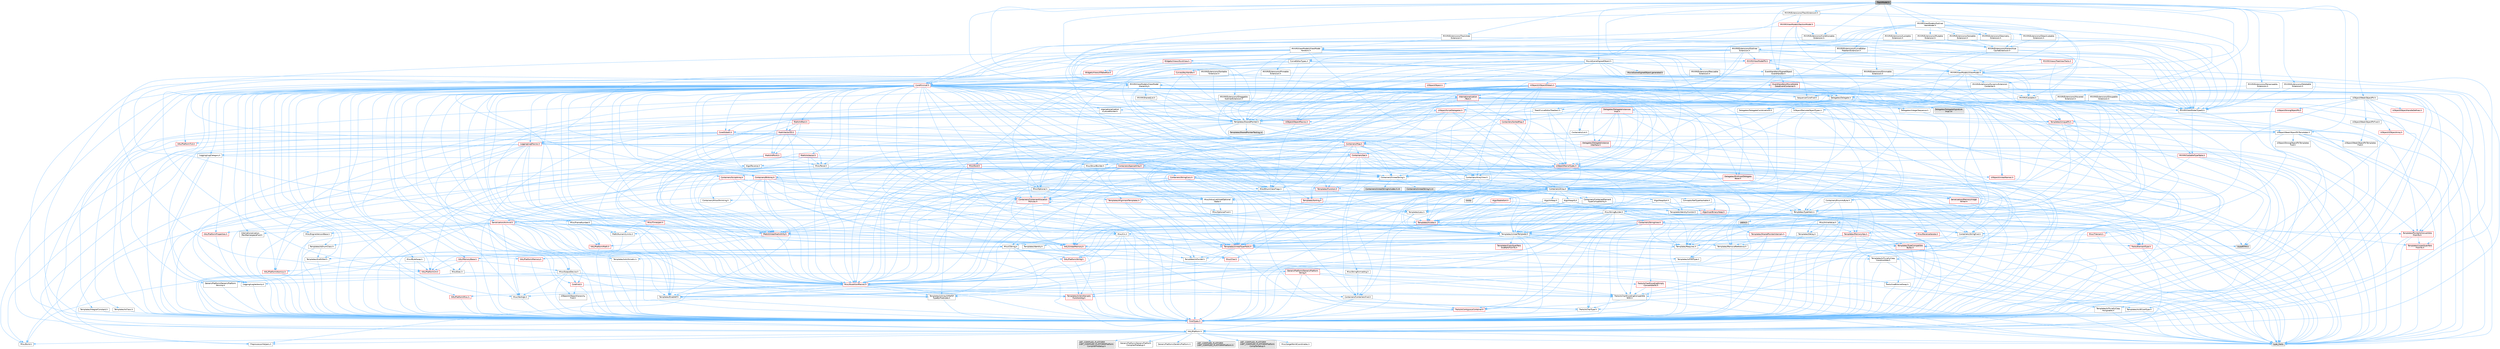 digraph "TrackModel.h"
{
 // INTERACTIVE_SVG=YES
 // LATEX_PDF_SIZE
  bgcolor="transparent";
  edge [fontname=Helvetica,fontsize=10,labelfontname=Helvetica,labelfontsize=10];
  node [fontname=Helvetica,fontsize=10,shape=box,height=0.2,width=0.4];
  Node1 [id="Node000001",label="TrackModel.h",height=0.2,width=0.4,color="gray40", fillcolor="grey60", style="filled", fontcolor="black",tooltip=" "];
  Node1 -> Node2 [id="edge1_Node000001_Node000002",color="steelblue1",style="solid",tooltip=" "];
  Node2 [id="Node000002",label="MVVM/ViewModels/ViewModel.h",height=0.2,width=0.4,color="grey40", fillcolor="white", style="filled",URL="$d1/df9/ViewModel_8h.html",tooltip=" "];
  Node2 -> Node3 [id="edge2_Node000002_Node000003",color="steelblue1",style="solid",tooltip=" "];
  Node3 [id="Node000003",label="Containers/Array.h",height=0.2,width=0.4,color="grey40", fillcolor="white", style="filled",URL="$df/dd0/Array_8h.html",tooltip=" "];
  Node3 -> Node4 [id="edge3_Node000003_Node000004",color="steelblue1",style="solid",tooltip=" "];
  Node4 [id="Node000004",label="CoreTypes.h",height=0.2,width=0.4,color="red", fillcolor="#FFF0F0", style="filled",URL="$dc/dec/CoreTypes_8h.html",tooltip=" "];
  Node4 -> Node5 [id="edge4_Node000004_Node000005",color="steelblue1",style="solid",tooltip=" "];
  Node5 [id="Node000005",label="HAL/Platform.h",height=0.2,width=0.4,color="grey40", fillcolor="white", style="filled",URL="$d9/dd0/Platform_8h.html",tooltip=" "];
  Node5 -> Node6 [id="edge5_Node000005_Node000006",color="steelblue1",style="solid",tooltip=" "];
  Node6 [id="Node000006",label="Misc/Build.h",height=0.2,width=0.4,color="grey40", fillcolor="white", style="filled",URL="$d3/dbb/Build_8h.html",tooltip=" "];
  Node5 -> Node7 [id="edge6_Node000005_Node000007",color="steelblue1",style="solid",tooltip=" "];
  Node7 [id="Node000007",label="Misc/LargeWorldCoordinates.h",height=0.2,width=0.4,color="grey40", fillcolor="white", style="filled",URL="$d2/dcb/LargeWorldCoordinates_8h.html",tooltip=" "];
  Node5 -> Node8 [id="edge7_Node000005_Node000008",color="steelblue1",style="solid",tooltip=" "];
  Node8 [id="Node000008",label="type_traits",height=0.2,width=0.4,color="grey60", fillcolor="#E0E0E0", style="filled",tooltip=" "];
  Node5 -> Node9 [id="edge8_Node000005_Node000009",color="steelblue1",style="solid",tooltip=" "];
  Node9 [id="Node000009",label="PreprocessorHelpers.h",height=0.2,width=0.4,color="grey40", fillcolor="white", style="filled",URL="$db/ddb/PreprocessorHelpers_8h.html",tooltip=" "];
  Node5 -> Node10 [id="edge9_Node000005_Node000010",color="steelblue1",style="solid",tooltip=" "];
  Node10 [id="Node000010",label="UBT_COMPILED_PLATFORM\l/UBT_COMPILED_PLATFORMPlatform\lCompilerPreSetup.h",height=0.2,width=0.4,color="grey60", fillcolor="#E0E0E0", style="filled",tooltip=" "];
  Node5 -> Node11 [id="edge10_Node000005_Node000011",color="steelblue1",style="solid",tooltip=" "];
  Node11 [id="Node000011",label="GenericPlatform/GenericPlatform\lCompilerPreSetup.h",height=0.2,width=0.4,color="grey40", fillcolor="white", style="filled",URL="$d9/dc8/GenericPlatformCompilerPreSetup_8h.html",tooltip=" "];
  Node5 -> Node12 [id="edge11_Node000005_Node000012",color="steelblue1",style="solid",tooltip=" "];
  Node12 [id="Node000012",label="GenericPlatform/GenericPlatform.h",height=0.2,width=0.4,color="grey40", fillcolor="white", style="filled",URL="$d6/d84/GenericPlatform_8h.html",tooltip=" "];
  Node5 -> Node13 [id="edge12_Node000005_Node000013",color="steelblue1",style="solid",tooltip=" "];
  Node13 [id="Node000013",label="UBT_COMPILED_PLATFORM\l/UBT_COMPILED_PLATFORMPlatform.h",height=0.2,width=0.4,color="grey60", fillcolor="#E0E0E0", style="filled",tooltip=" "];
  Node5 -> Node14 [id="edge13_Node000005_Node000014",color="steelblue1",style="solid",tooltip=" "];
  Node14 [id="Node000014",label="UBT_COMPILED_PLATFORM\l/UBT_COMPILED_PLATFORMPlatform\lCompilerSetup.h",height=0.2,width=0.4,color="grey60", fillcolor="#E0E0E0", style="filled",tooltip=" "];
  Node3 -> Node18 [id="edge14_Node000003_Node000018",color="steelblue1",style="solid",tooltip=" "];
  Node18 [id="Node000018",label="Misc/AssertionMacros.h",height=0.2,width=0.4,color="red", fillcolor="#FFF0F0", style="filled",URL="$d0/dfa/AssertionMacros_8h.html",tooltip=" "];
  Node18 -> Node4 [id="edge15_Node000018_Node000004",color="steelblue1",style="solid",tooltip=" "];
  Node18 -> Node5 [id="edge16_Node000018_Node000005",color="steelblue1",style="solid",tooltip=" "];
  Node18 -> Node19 [id="edge17_Node000018_Node000019",color="steelblue1",style="solid",tooltip=" "];
  Node19 [id="Node000019",label="HAL/PlatformMisc.h",height=0.2,width=0.4,color="red", fillcolor="#FFF0F0", style="filled",URL="$d0/df5/PlatformMisc_8h.html",tooltip=" "];
  Node19 -> Node4 [id="edge18_Node000019_Node000004",color="steelblue1",style="solid",tooltip=" "];
  Node18 -> Node9 [id="edge19_Node000018_Node000009",color="steelblue1",style="solid",tooltip=" "];
  Node18 -> Node55 [id="edge20_Node000018_Node000055",color="steelblue1",style="solid",tooltip=" "];
  Node55 [id="Node000055",label="Templates/EnableIf.h",height=0.2,width=0.4,color="grey40", fillcolor="white", style="filled",URL="$d7/d60/EnableIf_8h.html",tooltip=" "];
  Node55 -> Node4 [id="edge21_Node000055_Node000004",color="steelblue1",style="solid",tooltip=" "];
  Node18 -> Node56 [id="edge22_Node000018_Node000056",color="steelblue1",style="solid",tooltip=" "];
  Node56 [id="Node000056",label="Templates/IsArrayOrRefOf\lTypeByPredicate.h",height=0.2,width=0.4,color="grey40", fillcolor="white", style="filled",URL="$d6/da1/IsArrayOrRefOfTypeByPredicate_8h.html",tooltip=" "];
  Node56 -> Node4 [id="edge23_Node000056_Node000004",color="steelblue1",style="solid",tooltip=" "];
  Node18 -> Node57 [id="edge24_Node000018_Node000057",color="steelblue1",style="solid",tooltip=" "];
  Node57 [id="Node000057",label="Templates/IsValidVariadic\lFunctionArg.h",height=0.2,width=0.4,color="red", fillcolor="#FFF0F0", style="filled",URL="$d0/dc8/IsValidVariadicFunctionArg_8h.html",tooltip=" "];
  Node57 -> Node4 [id="edge25_Node000057_Node000004",color="steelblue1",style="solid",tooltip=" "];
  Node57 -> Node8 [id="edge26_Node000057_Node000008",color="steelblue1",style="solid",tooltip=" "];
  Node18 -> Node59 [id="edge27_Node000018_Node000059",color="steelblue1",style="solid",tooltip=" "];
  Node59 [id="Node000059",label="Traits/IsCharEncodingCompatible\lWith.h",height=0.2,width=0.4,color="grey40", fillcolor="white", style="filled",URL="$df/dd1/IsCharEncodingCompatibleWith_8h.html",tooltip=" "];
  Node59 -> Node8 [id="edge28_Node000059_Node000008",color="steelblue1",style="solid",tooltip=" "];
  Node59 -> Node60 [id="edge29_Node000059_Node000060",color="steelblue1",style="solid",tooltip=" "];
  Node60 [id="Node000060",label="Traits/IsCharType.h",height=0.2,width=0.4,color="grey40", fillcolor="white", style="filled",URL="$db/d51/IsCharType_8h.html",tooltip=" "];
  Node60 -> Node4 [id="edge30_Node000060_Node000004",color="steelblue1",style="solid",tooltip=" "];
  Node18 -> Node61 [id="edge31_Node000018_Node000061",color="steelblue1",style="solid",tooltip=" "];
  Node61 [id="Node000061",label="Misc/VarArgs.h",height=0.2,width=0.4,color="grey40", fillcolor="white", style="filled",URL="$d5/d6f/VarArgs_8h.html",tooltip=" "];
  Node61 -> Node4 [id="edge32_Node000061_Node000004",color="steelblue1",style="solid",tooltip=" "];
  Node3 -> Node69 [id="edge33_Node000003_Node000069",color="steelblue1",style="solid",tooltip=" "];
  Node69 [id="Node000069",label="Misc/IntrusiveUnsetOptional\lState.h",height=0.2,width=0.4,color="grey40", fillcolor="white", style="filled",URL="$d2/d0a/IntrusiveUnsetOptionalState_8h.html",tooltip=" "];
  Node69 -> Node70 [id="edge34_Node000069_Node000070",color="steelblue1",style="solid",tooltip=" "];
  Node70 [id="Node000070",label="Misc/OptionalFwd.h",height=0.2,width=0.4,color="grey40", fillcolor="white", style="filled",URL="$dc/d50/OptionalFwd_8h.html",tooltip=" "];
  Node3 -> Node71 [id="edge35_Node000003_Node000071",color="steelblue1",style="solid",tooltip=" "];
  Node71 [id="Node000071",label="Misc/ReverseIterate.h",height=0.2,width=0.4,color="red", fillcolor="#FFF0F0", style="filled",URL="$db/de3/ReverseIterate_8h.html",tooltip=" "];
  Node71 -> Node5 [id="edge36_Node000071_Node000005",color="steelblue1",style="solid",tooltip=" "];
  Node3 -> Node73 [id="edge37_Node000003_Node000073",color="steelblue1",style="solid",tooltip=" "];
  Node73 [id="Node000073",label="HAL/UnrealMemory.h",height=0.2,width=0.4,color="red", fillcolor="#FFF0F0", style="filled",URL="$d9/d96/UnrealMemory_8h.html",tooltip=" "];
  Node73 -> Node4 [id="edge38_Node000073_Node000004",color="steelblue1",style="solid",tooltip=" "];
  Node73 -> Node77 [id="edge39_Node000073_Node000077",color="steelblue1",style="solid",tooltip=" "];
  Node77 [id="Node000077",label="HAL/MemoryBase.h",height=0.2,width=0.4,color="red", fillcolor="#FFF0F0", style="filled",URL="$d6/d9f/MemoryBase_8h.html",tooltip=" "];
  Node77 -> Node4 [id="edge40_Node000077_Node000004",color="steelblue1",style="solid",tooltip=" "];
  Node77 -> Node48 [id="edge41_Node000077_Node000048",color="steelblue1",style="solid",tooltip=" "];
  Node48 [id="Node000048",label="HAL/PlatformAtomics.h",height=0.2,width=0.4,color="red", fillcolor="#FFF0F0", style="filled",URL="$d3/d36/PlatformAtomics_8h.html",tooltip=" "];
  Node48 -> Node4 [id="edge42_Node000048_Node000004",color="steelblue1",style="solid",tooltip=" "];
  Node77 -> Node31 [id="edge43_Node000077_Node000031",color="steelblue1",style="solid",tooltip=" "];
  Node31 [id="Node000031",label="HAL/PlatformCrt.h",height=0.2,width=0.4,color="red", fillcolor="#FFF0F0", style="filled",URL="$d8/d75/PlatformCrt_8h.html",tooltip=" "];
  Node77 -> Node78 [id="edge44_Node000077_Node000078",color="steelblue1",style="solid",tooltip=" "];
  Node78 [id="Node000078",label="Misc/Exec.h",height=0.2,width=0.4,color="grey40", fillcolor="white", style="filled",URL="$de/ddb/Exec_8h.html",tooltip=" "];
  Node78 -> Node4 [id="edge45_Node000078_Node000004",color="steelblue1",style="solid",tooltip=" "];
  Node78 -> Node18 [id="edge46_Node000078_Node000018",color="steelblue1",style="solid",tooltip=" "];
  Node77 -> Node79 [id="edge47_Node000077_Node000079",color="steelblue1",style="solid",tooltip=" "];
  Node79 [id="Node000079",label="Misc/OutputDevice.h",height=0.2,width=0.4,color="grey40", fillcolor="white", style="filled",URL="$d7/d32/OutputDevice_8h.html",tooltip=" "];
  Node79 -> Node26 [id="edge48_Node000079_Node000026",color="steelblue1",style="solid",tooltip=" "];
  Node26 [id="Node000026",label="CoreFwd.h",height=0.2,width=0.4,color="red", fillcolor="#FFF0F0", style="filled",URL="$d1/d1e/CoreFwd_8h.html",tooltip=" "];
  Node26 -> Node4 [id="edge49_Node000026_Node000004",color="steelblue1",style="solid",tooltip=" "];
  Node26 -> Node27 [id="edge50_Node000026_Node000027",color="steelblue1",style="solid",tooltip=" "];
  Node27 [id="Node000027",label="Containers/ContainersFwd.h",height=0.2,width=0.4,color="grey40", fillcolor="white", style="filled",URL="$d4/d0a/ContainersFwd_8h.html",tooltip=" "];
  Node27 -> Node5 [id="edge51_Node000027_Node000005",color="steelblue1",style="solid",tooltip=" "];
  Node27 -> Node4 [id="edge52_Node000027_Node000004",color="steelblue1",style="solid",tooltip=" "];
  Node27 -> Node24 [id="edge53_Node000027_Node000024",color="steelblue1",style="solid",tooltip=" "];
  Node24 [id="Node000024",label="Traits/IsContiguousContainer.h",height=0.2,width=0.4,color="red", fillcolor="#FFF0F0", style="filled",URL="$d5/d3c/IsContiguousContainer_8h.html",tooltip=" "];
  Node24 -> Node4 [id="edge54_Node000024_Node000004",color="steelblue1",style="solid",tooltip=" "];
  Node26 -> Node29 [id="edge55_Node000026_Node000029",color="steelblue1",style="solid",tooltip=" "];
  Node29 [id="Node000029",label="UObject/UObjectHierarchy\lFwd.h",height=0.2,width=0.4,color="grey40", fillcolor="white", style="filled",URL="$d3/d13/UObjectHierarchyFwd_8h.html",tooltip=" "];
  Node79 -> Node4 [id="edge56_Node000079_Node000004",color="steelblue1",style="solid",tooltip=" "];
  Node79 -> Node80 [id="edge57_Node000079_Node000080",color="steelblue1",style="solid",tooltip=" "];
  Node80 [id="Node000080",label="Logging/LogVerbosity.h",height=0.2,width=0.4,color="grey40", fillcolor="white", style="filled",URL="$d2/d8f/LogVerbosity_8h.html",tooltip=" "];
  Node80 -> Node4 [id="edge58_Node000080_Node000004",color="steelblue1",style="solid",tooltip=" "];
  Node79 -> Node61 [id="edge59_Node000079_Node000061",color="steelblue1",style="solid",tooltip=" "];
  Node79 -> Node56 [id="edge60_Node000079_Node000056",color="steelblue1",style="solid",tooltip=" "];
  Node79 -> Node57 [id="edge61_Node000079_Node000057",color="steelblue1",style="solid",tooltip=" "];
  Node79 -> Node59 [id="edge62_Node000079_Node000059",color="steelblue1",style="solid",tooltip=" "];
  Node73 -> Node90 [id="edge63_Node000073_Node000090",color="steelblue1",style="solid",tooltip=" "];
  Node90 [id="Node000090",label="HAL/PlatformMemory.h",height=0.2,width=0.4,color="red", fillcolor="#FFF0F0", style="filled",URL="$de/d68/PlatformMemory_8h.html",tooltip=" "];
  Node90 -> Node4 [id="edge64_Node000090_Node000004",color="steelblue1",style="solid",tooltip=" "];
  Node73 -> Node93 [id="edge65_Node000073_Node000093",color="steelblue1",style="solid",tooltip=" "];
  Node93 [id="Node000093",label="Templates/IsPointer.h",height=0.2,width=0.4,color="grey40", fillcolor="white", style="filled",URL="$d7/d05/IsPointer_8h.html",tooltip=" "];
  Node93 -> Node4 [id="edge66_Node000093_Node000004",color="steelblue1",style="solid",tooltip=" "];
  Node3 -> Node94 [id="edge67_Node000003_Node000094",color="steelblue1",style="solid",tooltip=" "];
  Node94 [id="Node000094",label="Templates/UnrealTypeTraits.h",height=0.2,width=0.4,color="red", fillcolor="#FFF0F0", style="filled",URL="$d2/d2d/UnrealTypeTraits_8h.html",tooltip=" "];
  Node94 -> Node4 [id="edge68_Node000094_Node000004",color="steelblue1",style="solid",tooltip=" "];
  Node94 -> Node93 [id="edge69_Node000094_Node000093",color="steelblue1",style="solid",tooltip=" "];
  Node94 -> Node18 [id="edge70_Node000094_Node000018",color="steelblue1",style="solid",tooltip=" "];
  Node94 -> Node86 [id="edge71_Node000094_Node000086",color="steelblue1",style="solid",tooltip=" "];
  Node86 [id="Node000086",label="Templates/AndOrNot.h",height=0.2,width=0.4,color="grey40", fillcolor="white", style="filled",URL="$db/d0a/AndOrNot_8h.html",tooltip=" "];
  Node86 -> Node4 [id="edge72_Node000086_Node000004",color="steelblue1",style="solid",tooltip=" "];
  Node94 -> Node55 [id="edge73_Node000094_Node000055",color="steelblue1",style="solid",tooltip=" "];
  Node94 -> Node95 [id="edge74_Node000094_Node000095",color="steelblue1",style="solid",tooltip=" "];
  Node95 [id="Node000095",label="Templates/IsArithmetic.h",height=0.2,width=0.4,color="grey40", fillcolor="white", style="filled",URL="$d2/d5d/IsArithmetic_8h.html",tooltip=" "];
  Node95 -> Node4 [id="edge75_Node000095_Node000004",color="steelblue1",style="solid",tooltip=" "];
  Node94 -> Node97 [id="edge76_Node000094_Node000097",color="steelblue1",style="solid",tooltip=" "];
  Node97 [id="Node000097",label="Templates/IsPODType.h",height=0.2,width=0.4,color="grey40", fillcolor="white", style="filled",URL="$d7/db1/IsPODType_8h.html",tooltip=" "];
  Node97 -> Node4 [id="edge77_Node000097_Node000004",color="steelblue1",style="solid",tooltip=" "];
  Node94 -> Node98 [id="edge78_Node000094_Node000098",color="steelblue1",style="solid",tooltip=" "];
  Node98 [id="Node000098",label="Templates/IsUECoreType.h",height=0.2,width=0.4,color="grey40", fillcolor="white", style="filled",URL="$d1/db8/IsUECoreType_8h.html",tooltip=" "];
  Node98 -> Node4 [id="edge79_Node000098_Node000004",color="steelblue1",style="solid",tooltip=" "];
  Node98 -> Node8 [id="edge80_Node000098_Node000008",color="steelblue1",style="solid",tooltip=" "];
  Node94 -> Node87 [id="edge81_Node000094_Node000087",color="steelblue1",style="solid",tooltip=" "];
  Node87 [id="Node000087",label="Templates/IsTriviallyCopy\lConstructible.h",height=0.2,width=0.4,color="grey40", fillcolor="white", style="filled",URL="$d3/d78/IsTriviallyCopyConstructible_8h.html",tooltip=" "];
  Node87 -> Node4 [id="edge82_Node000087_Node000004",color="steelblue1",style="solid",tooltip=" "];
  Node87 -> Node8 [id="edge83_Node000087_Node000008",color="steelblue1",style="solid",tooltip=" "];
  Node3 -> Node99 [id="edge84_Node000003_Node000099",color="steelblue1",style="solid",tooltip=" "];
  Node99 [id="Node000099",label="Templates/UnrealTemplate.h",height=0.2,width=0.4,color="grey40", fillcolor="white", style="filled",URL="$d4/d24/UnrealTemplate_8h.html",tooltip=" "];
  Node99 -> Node4 [id="edge85_Node000099_Node000004",color="steelblue1",style="solid",tooltip=" "];
  Node99 -> Node93 [id="edge86_Node000099_Node000093",color="steelblue1",style="solid",tooltip=" "];
  Node99 -> Node73 [id="edge87_Node000099_Node000073",color="steelblue1",style="solid",tooltip=" "];
  Node99 -> Node100 [id="edge88_Node000099_Node000100",color="steelblue1",style="solid",tooltip=" "];
  Node100 [id="Node000100",label="Templates/CopyQualifiers\lAndRefsFromTo.h",height=0.2,width=0.4,color="red", fillcolor="#FFF0F0", style="filled",URL="$d3/db3/CopyQualifiersAndRefsFromTo_8h.html",tooltip=" "];
  Node99 -> Node94 [id="edge89_Node000099_Node000094",color="steelblue1",style="solid",tooltip=" "];
  Node99 -> Node102 [id="edge90_Node000099_Node000102",color="steelblue1",style="solid",tooltip=" "];
  Node102 [id="Node000102",label="Templates/RemoveReference.h",height=0.2,width=0.4,color="grey40", fillcolor="white", style="filled",URL="$da/dbe/RemoveReference_8h.html",tooltip=" "];
  Node102 -> Node4 [id="edge91_Node000102_Node000004",color="steelblue1",style="solid",tooltip=" "];
  Node99 -> Node63 [id="edge92_Node000099_Node000063",color="steelblue1",style="solid",tooltip=" "];
  Node63 [id="Node000063",label="Templates/Requires.h",height=0.2,width=0.4,color="grey40", fillcolor="white", style="filled",URL="$dc/d96/Requires_8h.html",tooltip=" "];
  Node63 -> Node55 [id="edge93_Node000063_Node000055",color="steelblue1",style="solid",tooltip=" "];
  Node63 -> Node8 [id="edge94_Node000063_Node000008",color="steelblue1",style="solid",tooltip=" "];
  Node99 -> Node103 [id="edge95_Node000099_Node000103",color="steelblue1",style="solid",tooltip=" "];
  Node103 [id="Node000103",label="Templates/TypeCompatible\lBytes.h",height=0.2,width=0.4,color="red", fillcolor="#FFF0F0", style="filled",URL="$df/d0a/TypeCompatibleBytes_8h.html",tooltip=" "];
  Node103 -> Node4 [id="edge96_Node000103_Node000004",color="steelblue1",style="solid",tooltip=" "];
  Node103 -> Node8 [id="edge97_Node000103_Node000008",color="steelblue1",style="solid",tooltip=" "];
  Node99 -> Node64 [id="edge98_Node000099_Node000064",color="steelblue1",style="solid",tooltip=" "];
  Node64 [id="Node000064",label="Templates/Identity.h",height=0.2,width=0.4,color="grey40", fillcolor="white", style="filled",URL="$d0/dd5/Identity_8h.html",tooltip=" "];
  Node99 -> Node24 [id="edge99_Node000099_Node000024",color="steelblue1",style="solid",tooltip=" "];
  Node99 -> Node104 [id="edge100_Node000099_Node000104",color="steelblue1",style="solid",tooltip=" "];
  Node104 [id="Node000104",label="Traits/UseBitwiseSwap.h",height=0.2,width=0.4,color="grey40", fillcolor="white", style="filled",URL="$db/df3/UseBitwiseSwap_8h.html",tooltip=" "];
  Node104 -> Node4 [id="edge101_Node000104_Node000004",color="steelblue1",style="solid",tooltip=" "];
  Node104 -> Node8 [id="edge102_Node000104_Node000008",color="steelblue1",style="solid",tooltip=" "];
  Node99 -> Node8 [id="edge103_Node000099_Node000008",color="steelblue1",style="solid",tooltip=" "];
  Node3 -> Node105 [id="edge104_Node000003_Node000105",color="steelblue1",style="solid",tooltip=" "];
  Node105 [id="Node000105",label="Containers/AllowShrinking.h",height=0.2,width=0.4,color="grey40", fillcolor="white", style="filled",URL="$d7/d1a/AllowShrinking_8h.html",tooltip=" "];
  Node105 -> Node4 [id="edge105_Node000105_Node000004",color="steelblue1",style="solid",tooltip=" "];
  Node3 -> Node106 [id="edge106_Node000003_Node000106",color="steelblue1",style="solid",tooltip=" "];
  Node106 [id="Node000106",label="Containers/ContainerAllocation\lPolicies.h",height=0.2,width=0.4,color="red", fillcolor="#FFF0F0", style="filled",URL="$d7/dff/ContainerAllocationPolicies_8h.html",tooltip=" "];
  Node106 -> Node4 [id="edge107_Node000106_Node000004",color="steelblue1",style="solid",tooltip=" "];
  Node106 -> Node106 [id="edge108_Node000106_Node000106",color="steelblue1",style="solid",tooltip=" "];
  Node106 -> Node108 [id="edge109_Node000106_Node000108",color="steelblue1",style="solid",tooltip=" "];
  Node108 [id="Node000108",label="HAL/PlatformMath.h",height=0.2,width=0.4,color="red", fillcolor="#FFF0F0", style="filled",URL="$dc/d53/PlatformMath_8h.html",tooltip=" "];
  Node108 -> Node4 [id="edge110_Node000108_Node000004",color="steelblue1",style="solid",tooltip=" "];
  Node106 -> Node73 [id="edge111_Node000106_Node000073",color="steelblue1",style="solid",tooltip=" "];
  Node106 -> Node41 [id="edge112_Node000106_Node000041",color="steelblue1",style="solid",tooltip=" "];
  Node41 [id="Node000041",label="Math/NumericLimits.h",height=0.2,width=0.4,color="grey40", fillcolor="white", style="filled",URL="$df/d1b/NumericLimits_8h.html",tooltip=" "];
  Node41 -> Node4 [id="edge113_Node000041_Node000004",color="steelblue1",style="solid",tooltip=" "];
  Node106 -> Node18 [id="edge114_Node000106_Node000018",color="steelblue1",style="solid",tooltip=" "];
  Node106 -> Node117 [id="edge115_Node000106_Node000117",color="steelblue1",style="solid",tooltip=" "];
  Node117 [id="Node000117",label="Templates/MemoryOps.h",height=0.2,width=0.4,color="red", fillcolor="#FFF0F0", style="filled",URL="$db/dea/MemoryOps_8h.html",tooltip=" "];
  Node117 -> Node4 [id="edge116_Node000117_Node000004",color="steelblue1",style="solid",tooltip=" "];
  Node117 -> Node73 [id="edge117_Node000117_Node000073",color="steelblue1",style="solid",tooltip=" "];
  Node117 -> Node88 [id="edge118_Node000117_Node000088",color="steelblue1",style="solid",tooltip=" "];
  Node88 [id="Node000088",label="Templates/IsTriviallyCopy\lAssignable.h",height=0.2,width=0.4,color="grey40", fillcolor="white", style="filled",URL="$d2/df2/IsTriviallyCopyAssignable_8h.html",tooltip=" "];
  Node88 -> Node4 [id="edge119_Node000088_Node000004",color="steelblue1",style="solid",tooltip=" "];
  Node88 -> Node8 [id="edge120_Node000088_Node000008",color="steelblue1",style="solid",tooltip=" "];
  Node117 -> Node87 [id="edge121_Node000117_Node000087",color="steelblue1",style="solid",tooltip=" "];
  Node117 -> Node63 [id="edge122_Node000117_Node000063",color="steelblue1",style="solid",tooltip=" "];
  Node117 -> Node94 [id="edge123_Node000117_Node000094",color="steelblue1",style="solid",tooltip=" "];
  Node117 -> Node104 [id="edge124_Node000117_Node000104",color="steelblue1",style="solid",tooltip=" "];
  Node117 -> Node8 [id="edge125_Node000117_Node000008",color="steelblue1",style="solid",tooltip=" "];
  Node106 -> Node103 [id="edge126_Node000106_Node000103",color="steelblue1",style="solid",tooltip=" "];
  Node106 -> Node8 [id="edge127_Node000106_Node000008",color="steelblue1",style="solid",tooltip=" "];
  Node3 -> Node118 [id="edge128_Node000003_Node000118",color="steelblue1",style="solid",tooltip=" "];
  Node118 [id="Node000118",label="Containers/ContainerElement\lTypeCompatibility.h",height=0.2,width=0.4,color="grey40", fillcolor="white", style="filled",URL="$df/ddf/ContainerElementTypeCompatibility_8h.html",tooltip=" "];
  Node118 -> Node4 [id="edge129_Node000118_Node000004",color="steelblue1",style="solid",tooltip=" "];
  Node118 -> Node94 [id="edge130_Node000118_Node000094",color="steelblue1",style="solid",tooltip=" "];
  Node3 -> Node119 [id="edge131_Node000003_Node000119",color="steelblue1",style="solid",tooltip=" "];
  Node119 [id="Node000119",label="Serialization/Archive.h",height=0.2,width=0.4,color="red", fillcolor="#FFF0F0", style="filled",URL="$d7/d3b/Archive_8h.html",tooltip=" "];
  Node119 -> Node26 [id="edge132_Node000119_Node000026",color="steelblue1",style="solid",tooltip=" "];
  Node119 -> Node4 [id="edge133_Node000119_Node000004",color="steelblue1",style="solid",tooltip=" "];
  Node119 -> Node120 [id="edge134_Node000119_Node000120",color="steelblue1",style="solid",tooltip=" "];
  Node120 [id="Node000120",label="HAL/PlatformProperties.h",height=0.2,width=0.4,color="red", fillcolor="#FFF0F0", style="filled",URL="$d9/db0/PlatformProperties_8h.html",tooltip=" "];
  Node120 -> Node4 [id="edge135_Node000120_Node000004",color="steelblue1",style="solid",tooltip=" "];
  Node119 -> Node123 [id="edge136_Node000119_Node000123",color="steelblue1",style="solid",tooltip=" "];
  Node123 [id="Node000123",label="Internationalization\l/TextNamespaceFwd.h",height=0.2,width=0.4,color="grey40", fillcolor="white", style="filled",URL="$d8/d97/TextNamespaceFwd_8h.html",tooltip=" "];
  Node123 -> Node4 [id="edge137_Node000123_Node000004",color="steelblue1",style="solid",tooltip=" "];
  Node119 -> Node18 [id="edge138_Node000119_Node000018",color="steelblue1",style="solid",tooltip=" "];
  Node119 -> Node6 [id="edge139_Node000119_Node000006",color="steelblue1",style="solid",tooltip=" "];
  Node119 -> Node124 [id="edge140_Node000119_Node000124",color="steelblue1",style="solid",tooltip=" "];
  Node124 [id="Node000124",label="Misc/EngineVersionBase.h",height=0.2,width=0.4,color="grey40", fillcolor="white", style="filled",URL="$d5/d2b/EngineVersionBase_8h.html",tooltip=" "];
  Node124 -> Node4 [id="edge141_Node000124_Node000004",color="steelblue1",style="solid",tooltip=" "];
  Node119 -> Node61 [id="edge142_Node000119_Node000061",color="steelblue1",style="solid",tooltip=" "];
  Node119 -> Node55 [id="edge143_Node000119_Node000055",color="steelblue1",style="solid",tooltip=" "];
  Node119 -> Node56 [id="edge144_Node000119_Node000056",color="steelblue1",style="solid",tooltip=" "];
  Node119 -> Node127 [id="edge145_Node000119_Node000127",color="steelblue1",style="solid",tooltip=" "];
  Node127 [id="Node000127",label="Templates/IsEnumClass.h",height=0.2,width=0.4,color="grey40", fillcolor="white", style="filled",URL="$d7/d15/IsEnumClass_8h.html",tooltip=" "];
  Node127 -> Node4 [id="edge146_Node000127_Node000004",color="steelblue1",style="solid",tooltip=" "];
  Node127 -> Node86 [id="edge147_Node000127_Node000086",color="steelblue1",style="solid",tooltip=" "];
  Node119 -> Node57 [id="edge148_Node000119_Node000057",color="steelblue1",style="solid",tooltip=" "];
  Node119 -> Node99 [id="edge149_Node000119_Node000099",color="steelblue1",style="solid",tooltip=" "];
  Node119 -> Node59 [id="edge150_Node000119_Node000059",color="steelblue1",style="solid",tooltip=" "];
  Node3 -> Node129 [id="edge151_Node000003_Node000129",color="steelblue1",style="solid",tooltip=" "];
  Node129 [id="Node000129",label="Serialization/MemoryImage\lWriter.h",height=0.2,width=0.4,color="red", fillcolor="#FFF0F0", style="filled",URL="$d0/d08/MemoryImageWriter_8h.html",tooltip=" "];
  Node129 -> Node4 [id="edge152_Node000129_Node000004",color="steelblue1",style="solid",tooltip=" "];
  Node3 -> Node143 [id="edge153_Node000003_Node000143",color="steelblue1",style="solid",tooltip=" "];
  Node143 [id="Node000143",label="Algo/Heapify.h",height=0.2,width=0.4,color="grey40", fillcolor="white", style="filled",URL="$d0/d2a/Heapify_8h.html",tooltip=" "];
  Node143 -> Node144 [id="edge154_Node000143_Node000144",color="steelblue1",style="solid",tooltip=" "];
  Node144 [id="Node000144",label="Algo/Impl/BinaryHeap.h",height=0.2,width=0.4,color="red", fillcolor="#FFF0F0", style="filled",URL="$d7/da3/Algo_2Impl_2BinaryHeap_8h.html",tooltip=" "];
  Node144 -> Node145 [id="edge155_Node000144_Node000145",color="steelblue1",style="solid",tooltip=" "];
  Node145 [id="Node000145",label="Templates/Invoke.h",height=0.2,width=0.4,color="red", fillcolor="#FFF0F0", style="filled",URL="$d7/deb/Invoke_8h.html",tooltip=" "];
  Node145 -> Node4 [id="edge156_Node000145_Node000004",color="steelblue1",style="solid",tooltip=" "];
  Node145 -> Node99 [id="edge157_Node000145_Node000099",color="steelblue1",style="solid",tooltip=" "];
  Node145 -> Node8 [id="edge158_Node000145_Node000008",color="steelblue1",style="solid",tooltip=" "];
  Node144 -> Node8 [id="edge159_Node000144_Node000008",color="steelblue1",style="solid",tooltip=" "];
  Node143 -> Node149 [id="edge160_Node000143_Node000149",color="steelblue1",style="solid",tooltip=" "];
  Node149 [id="Node000149",label="Templates/IdentityFunctor.h",height=0.2,width=0.4,color="grey40", fillcolor="white", style="filled",URL="$d7/d2e/IdentityFunctor_8h.html",tooltip=" "];
  Node149 -> Node5 [id="edge161_Node000149_Node000005",color="steelblue1",style="solid",tooltip=" "];
  Node143 -> Node145 [id="edge162_Node000143_Node000145",color="steelblue1",style="solid",tooltip=" "];
  Node143 -> Node150 [id="edge163_Node000143_Node000150",color="steelblue1",style="solid",tooltip=" "];
  Node150 [id="Node000150",label="Templates/Less.h",height=0.2,width=0.4,color="grey40", fillcolor="white", style="filled",URL="$de/dc8/Less_8h.html",tooltip=" "];
  Node150 -> Node4 [id="edge164_Node000150_Node000004",color="steelblue1",style="solid",tooltip=" "];
  Node150 -> Node99 [id="edge165_Node000150_Node000099",color="steelblue1",style="solid",tooltip=" "];
  Node143 -> Node99 [id="edge166_Node000143_Node000099",color="steelblue1",style="solid",tooltip=" "];
  Node3 -> Node151 [id="edge167_Node000003_Node000151",color="steelblue1",style="solid",tooltip=" "];
  Node151 [id="Node000151",label="Algo/HeapSort.h",height=0.2,width=0.4,color="grey40", fillcolor="white", style="filled",URL="$d3/d92/HeapSort_8h.html",tooltip=" "];
  Node151 -> Node144 [id="edge168_Node000151_Node000144",color="steelblue1",style="solid",tooltip=" "];
  Node151 -> Node149 [id="edge169_Node000151_Node000149",color="steelblue1",style="solid",tooltip=" "];
  Node151 -> Node150 [id="edge170_Node000151_Node000150",color="steelblue1",style="solid",tooltip=" "];
  Node151 -> Node99 [id="edge171_Node000151_Node000099",color="steelblue1",style="solid",tooltip=" "];
  Node3 -> Node152 [id="edge172_Node000003_Node000152",color="steelblue1",style="solid",tooltip=" "];
  Node152 [id="Node000152",label="Algo/IsHeap.h",height=0.2,width=0.4,color="grey40", fillcolor="white", style="filled",URL="$de/d32/IsHeap_8h.html",tooltip=" "];
  Node152 -> Node144 [id="edge173_Node000152_Node000144",color="steelblue1",style="solid",tooltip=" "];
  Node152 -> Node149 [id="edge174_Node000152_Node000149",color="steelblue1",style="solid",tooltip=" "];
  Node152 -> Node145 [id="edge175_Node000152_Node000145",color="steelblue1",style="solid",tooltip=" "];
  Node152 -> Node150 [id="edge176_Node000152_Node000150",color="steelblue1",style="solid",tooltip=" "];
  Node152 -> Node99 [id="edge177_Node000152_Node000099",color="steelblue1",style="solid",tooltip=" "];
  Node3 -> Node144 [id="edge178_Node000003_Node000144",color="steelblue1",style="solid",tooltip=" "];
  Node3 -> Node153 [id="edge179_Node000003_Node000153",color="steelblue1",style="solid",tooltip=" "];
  Node153 [id="Node000153",label="Algo/StableSort.h",height=0.2,width=0.4,color="red", fillcolor="#FFF0F0", style="filled",URL="$d7/d3c/StableSort_8h.html",tooltip=" "];
  Node153 -> Node149 [id="edge180_Node000153_Node000149",color="steelblue1",style="solid",tooltip=" "];
  Node153 -> Node145 [id="edge181_Node000153_Node000145",color="steelblue1",style="solid",tooltip=" "];
  Node153 -> Node150 [id="edge182_Node000153_Node000150",color="steelblue1",style="solid",tooltip=" "];
  Node153 -> Node99 [id="edge183_Node000153_Node000099",color="steelblue1",style="solid",tooltip=" "];
  Node3 -> Node156 [id="edge184_Node000003_Node000156",color="steelblue1",style="solid",tooltip=" "];
  Node156 [id="Node000156",label="Concepts/GetTypeHashable.h",height=0.2,width=0.4,color="grey40", fillcolor="white", style="filled",URL="$d3/da2/GetTypeHashable_8h.html",tooltip=" "];
  Node156 -> Node4 [id="edge185_Node000156_Node000004",color="steelblue1",style="solid",tooltip=" "];
  Node156 -> Node134 [id="edge186_Node000156_Node000134",color="steelblue1",style="solid",tooltip=" "];
  Node134 [id="Node000134",label="Templates/TypeHash.h",height=0.2,width=0.4,color="grey40", fillcolor="white", style="filled",URL="$d1/d62/TypeHash_8h.html",tooltip=" "];
  Node134 -> Node4 [id="edge187_Node000134_Node000004",color="steelblue1",style="solid",tooltip=" "];
  Node134 -> Node63 [id="edge188_Node000134_Node000063",color="steelblue1",style="solid",tooltip=" "];
  Node134 -> Node135 [id="edge189_Node000134_Node000135",color="steelblue1",style="solid",tooltip=" "];
  Node135 [id="Node000135",label="Misc/Crc.h",height=0.2,width=0.4,color="grey40", fillcolor="white", style="filled",URL="$d4/dd2/Crc_8h.html",tooltip=" "];
  Node135 -> Node4 [id="edge190_Node000135_Node000004",color="steelblue1",style="solid",tooltip=" "];
  Node135 -> Node75 [id="edge191_Node000135_Node000075",color="steelblue1",style="solid",tooltip=" "];
  Node75 [id="Node000075",label="HAL/PlatformString.h",height=0.2,width=0.4,color="red", fillcolor="#FFF0F0", style="filled",URL="$db/db5/PlatformString_8h.html",tooltip=" "];
  Node75 -> Node4 [id="edge192_Node000075_Node000004",color="steelblue1",style="solid",tooltip=" "];
  Node135 -> Node18 [id="edge193_Node000135_Node000018",color="steelblue1",style="solid",tooltip=" "];
  Node135 -> Node136 [id="edge194_Node000135_Node000136",color="steelblue1",style="solid",tooltip=" "];
  Node136 [id="Node000136",label="Misc/CString.h",height=0.2,width=0.4,color="grey40", fillcolor="white", style="filled",URL="$d2/d49/CString_8h.html",tooltip=" "];
  Node136 -> Node4 [id="edge195_Node000136_Node000004",color="steelblue1",style="solid",tooltip=" "];
  Node136 -> Node31 [id="edge196_Node000136_Node000031",color="steelblue1",style="solid",tooltip=" "];
  Node136 -> Node75 [id="edge197_Node000136_Node000075",color="steelblue1",style="solid",tooltip=" "];
  Node136 -> Node18 [id="edge198_Node000136_Node000018",color="steelblue1",style="solid",tooltip=" "];
  Node136 -> Node137 [id="edge199_Node000136_Node000137",color="steelblue1",style="solid",tooltip=" "];
  Node137 [id="Node000137",label="Misc/Char.h",height=0.2,width=0.4,color="red", fillcolor="#FFF0F0", style="filled",URL="$d0/d58/Char_8h.html",tooltip=" "];
  Node137 -> Node4 [id="edge200_Node000137_Node000004",color="steelblue1",style="solid",tooltip=" "];
  Node137 -> Node8 [id="edge201_Node000137_Node000008",color="steelblue1",style="solid",tooltip=" "];
  Node136 -> Node61 [id="edge202_Node000136_Node000061",color="steelblue1",style="solid",tooltip=" "];
  Node136 -> Node56 [id="edge203_Node000136_Node000056",color="steelblue1",style="solid",tooltip=" "];
  Node136 -> Node57 [id="edge204_Node000136_Node000057",color="steelblue1",style="solid",tooltip=" "];
  Node136 -> Node59 [id="edge205_Node000136_Node000059",color="steelblue1",style="solid",tooltip=" "];
  Node135 -> Node137 [id="edge206_Node000135_Node000137",color="steelblue1",style="solid",tooltip=" "];
  Node135 -> Node94 [id="edge207_Node000135_Node000094",color="steelblue1",style="solid",tooltip=" "];
  Node135 -> Node60 [id="edge208_Node000135_Node000060",color="steelblue1",style="solid",tooltip=" "];
  Node134 -> Node140 [id="edge209_Node000134_Node000140",color="steelblue1",style="solid",tooltip=" "];
  Node140 [id="Node000140",label="stdint.h",height=0.2,width=0.4,color="grey60", fillcolor="#E0E0E0", style="filled",tooltip=" "];
  Node134 -> Node8 [id="edge210_Node000134_Node000008",color="steelblue1",style="solid",tooltip=" "];
  Node3 -> Node149 [id="edge211_Node000003_Node000149",color="steelblue1",style="solid",tooltip=" "];
  Node3 -> Node145 [id="edge212_Node000003_Node000145",color="steelblue1",style="solid",tooltip=" "];
  Node3 -> Node150 [id="edge213_Node000003_Node000150",color="steelblue1",style="solid",tooltip=" "];
  Node3 -> Node157 [id="edge214_Node000003_Node000157",color="steelblue1",style="solid",tooltip=" "];
  Node157 [id="Node000157",label="Templates/LosesQualifiers\lFromTo.h",height=0.2,width=0.4,color="red", fillcolor="#FFF0F0", style="filled",URL="$d2/db3/LosesQualifiersFromTo_8h.html",tooltip=" "];
  Node157 -> Node8 [id="edge215_Node000157_Node000008",color="steelblue1",style="solid",tooltip=" "];
  Node3 -> Node63 [id="edge216_Node000003_Node000063",color="steelblue1",style="solid",tooltip=" "];
  Node3 -> Node158 [id="edge217_Node000003_Node000158",color="steelblue1",style="solid",tooltip=" "];
  Node158 [id="Node000158",label="Templates/Sorting.h",height=0.2,width=0.4,color="red", fillcolor="#FFF0F0", style="filled",URL="$d3/d9e/Sorting_8h.html",tooltip=" "];
  Node158 -> Node4 [id="edge218_Node000158_Node000004",color="steelblue1",style="solid",tooltip=" "];
  Node158 -> Node108 [id="edge219_Node000158_Node000108",color="steelblue1",style="solid",tooltip=" "];
  Node158 -> Node150 [id="edge220_Node000158_Node000150",color="steelblue1",style="solid",tooltip=" "];
  Node3 -> Node162 [id="edge221_Node000003_Node000162",color="steelblue1",style="solid",tooltip=" "];
  Node162 [id="Node000162",label="Templates/AlignmentTemplates.h",height=0.2,width=0.4,color="red", fillcolor="#FFF0F0", style="filled",URL="$dd/d32/AlignmentTemplates_8h.html",tooltip=" "];
  Node162 -> Node4 [id="edge222_Node000162_Node000004",color="steelblue1",style="solid",tooltip=" "];
  Node162 -> Node93 [id="edge223_Node000162_Node000093",color="steelblue1",style="solid",tooltip=" "];
  Node3 -> Node22 [id="edge224_Node000003_Node000022",color="steelblue1",style="solid",tooltip=" "];
  Node22 [id="Node000022",label="Traits/ElementType.h",height=0.2,width=0.4,color="red", fillcolor="#FFF0F0", style="filled",URL="$d5/d4f/ElementType_8h.html",tooltip=" "];
  Node22 -> Node5 [id="edge225_Node000022_Node000005",color="steelblue1",style="solid",tooltip=" "];
  Node22 -> Node8 [id="edge226_Node000022_Node000008",color="steelblue1",style="solid",tooltip=" "];
  Node3 -> Node114 [id="edge227_Node000003_Node000114",color="steelblue1",style="solid",tooltip=" "];
  Node114 [id="Node000114",label="limits",height=0.2,width=0.4,color="grey60", fillcolor="#E0E0E0", style="filled",tooltip=" "];
  Node3 -> Node8 [id="edge228_Node000003_Node000008",color="steelblue1",style="solid",tooltip=" "];
  Node2 -> Node163 [id="edge229_Node000002_Node000163",color="steelblue1",style="solid",tooltip=" "];
  Node163 [id="Node000163",label="Containers/ArrayView.h",height=0.2,width=0.4,color="grey40", fillcolor="white", style="filled",URL="$d7/df4/ArrayView_8h.html",tooltip=" "];
  Node163 -> Node4 [id="edge230_Node000163_Node000004",color="steelblue1",style="solid",tooltip=" "];
  Node163 -> Node27 [id="edge231_Node000163_Node000027",color="steelblue1",style="solid",tooltip=" "];
  Node163 -> Node18 [id="edge232_Node000163_Node000018",color="steelblue1",style="solid",tooltip=" "];
  Node163 -> Node71 [id="edge233_Node000163_Node000071",color="steelblue1",style="solid",tooltip=" "];
  Node163 -> Node69 [id="edge234_Node000163_Node000069",color="steelblue1",style="solid",tooltip=" "];
  Node163 -> Node145 [id="edge235_Node000163_Node000145",color="steelblue1",style="solid",tooltip=" "];
  Node163 -> Node94 [id="edge236_Node000163_Node000094",color="steelblue1",style="solid",tooltip=" "];
  Node163 -> Node22 [id="edge237_Node000163_Node000022",color="steelblue1",style="solid",tooltip=" "];
  Node163 -> Node3 [id="edge238_Node000163_Node000003",color="steelblue1",style="solid",tooltip=" "];
  Node163 -> Node161 [id="edge239_Node000163_Node000161",color="steelblue1",style="solid",tooltip=" "];
  Node161 [id="Node000161",label="Math/UnrealMathUtility.h",height=0.2,width=0.4,color="red", fillcolor="#FFF0F0", style="filled",URL="$db/db8/UnrealMathUtility_8h.html",tooltip=" "];
  Node161 -> Node4 [id="edge240_Node000161_Node000004",color="steelblue1",style="solid",tooltip=" "];
  Node161 -> Node18 [id="edge241_Node000161_Node000018",color="steelblue1",style="solid",tooltip=" "];
  Node161 -> Node108 [id="edge242_Node000161_Node000108",color="steelblue1",style="solid",tooltip=" "];
  Node161 -> Node64 [id="edge243_Node000161_Node000064",color="steelblue1",style="solid",tooltip=" "];
  Node161 -> Node63 [id="edge244_Node000161_Node000063",color="steelblue1",style="solid",tooltip=" "];
  Node163 -> Node8 [id="edge245_Node000163_Node000008",color="steelblue1",style="solid",tooltip=" "];
  Node2 -> Node5 [id="edge246_Node000002_Node000005",color="steelblue1",style="solid",tooltip=" "];
  Node2 -> Node164 [id="edge247_Node000002_Node000164",color="steelblue1",style="solid",tooltip=" "];
  Node164 [id="Node000164",label="MVVM/Extensions/DynamicExtension\lContainer.h",height=0.2,width=0.4,color="grey40", fillcolor="white", style="filled",URL="$db/d88/DynamicExtensionContainer_8h.html",tooltip=" "];
  Node164 -> Node165 [id="edge248_Node000164_Node000165",color="steelblue1",style="solid",tooltip=" "];
  Node165 [id="Node000165",label="Containers/SortedMap.h",height=0.2,width=0.4,color="red", fillcolor="#FFF0F0", style="filled",URL="$d1/dcf/SortedMap_8h.html",tooltip=" "];
  Node165 -> Node166 [id="edge249_Node000165_Node000166",color="steelblue1",style="solid",tooltip=" "];
  Node166 [id="Node000166",label="Containers/Map.h",height=0.2,width=0.4,color="red", fillcolor="#FFF0F0", style="filled",URL="$df/d79/Map_8h.html",tooltip=" "];
  Node166 -> Node4 [id="edge250_Node000166_Node000004",color="steelblue1",style="solid",tooltip=" "];
  Node166 -> Node167 [id="edge251_Node000166_Node000167",color="steelblue1",style="solid",tooltip=" "];
  Node167 [id="Node000167",label="Algo/Reverse.h",height=0.2,width=0.4,color="grey40", fillcolor="white", style="filled",URL="$d5/d93/Reverse_8h.html",tooltip=" "];
  Node167 -> Node4 [id="edge252_Node000167_Node000004",color="steelblue1",style="solid",tooltip=" "];
  Node167 -> Node99 [id="edge253_Node000167_Node000099",color="steelblue1",style="solid",tooltip=" "];
  Node166 -> Node118 [id="edge254_Node000166_Node000118",color="steelblue1",style="solid",tooltip=" "];
  Node166 -> Node168 [id="edge255_Node000166_Node000168",color="steelblue1",style="solid",tooltip=" "];
  Node168 [id="Node000168",label="Containers/Set.h",height=0.2,width=0.4,color="red", fillcolor="#FFF0F0", style="filled",URL="$d4/d45/Set_8h.html",tooltip=" "];
  Node168 -> Node106 [id="edge256_Node000168_Node000106",color="steelblue1",style="solid",tooltip=" "];
  Node168 -> Node118 [id="edge257_Node000168_Node000118",color="steelblue1",style="solid",tooltip=" "];
  Node168 -> Node170 [id="edge258_Node000168_Node000170",color="steelblue1",style="solid",tooltip=" "];
  Node170 [id="Node000170",label="Containers/SparseArray.h",height=0.2,width=0.4,color="red", fillcolor="#FFF0F0", style="filled",URL="$d5/dbf/SparseArray_8h.html",tooltip=" "];
  Node170 -> Node4 [id="edge259_Node000170_Node000004",color="steelblue1",style="solid",tooltip=" "];
  Node170 -> Node18 [id="edge260_Node000170_Node000018",color="steelblue1",style="solid",tooltip=" "];
  Node170 -> Node73 [id="edge261_Node000170_Node000073",color="steelblue1",style="solid",tooltip=" "];
  Node170 -> Node94 [id="edge262_Node000170_Node000094",color="steelblue1",style="solid",tooltip=" "];
  Node170 -> Node99 [id="edge263_Node000170_Node000099",color="steelblue1",style="solid",tooltip=" "];
  Node170 -> Node106 [id="edge264_Node000170_Node000106",color="steelblue1",style="solid",tooltip=" "];
  Node170 -> Node150 [id="edge265_Node000170_Node000150",color="steelblue1",style="solid",tooltip=" "];
  Node170 -> Node3 [id="edge266_Node000170_Node000003",color="steelblue1",style="solid",tooltip=" "];
  Node170 -> Node161 [id="edge267_Node000170_Node000161",color="steelblue1",style="solid",tooltip=" "];
  Node170 -> Node171 [id="edge268_Node000170_Node000171",color="steelblue1",style="solid",tooltip=" "];
  Node171 [id="Node000171",label="Containers/ScriptArray.h",height=0.2,width=0.4,color="red", fillcolor="#FFF0F0", style="filled",URL="$dc/daf/ScriptArray_8h.html",tooltip=" "];
  Node171 -> Node4 [id="edge269_Node000171_Node000004",color="steelblue1",style="solid",tooltip=" "];
  Node171 -> Node18 [id="edge270_Node000171_Node000018",color="steelblue1",style="solid",tooltip=" "];
  Node171 -> Node73 [id="edge271_Node000171_Node000073",color="steelblue1",style="solid",tooltip=" "];
  Node171 -> Node105 [id="edge272_Node000171_Node000105",color="steelblue1",style="solid",tooltip=" "];
  Node171 -> Node106 [id="edge273_Node000171_Node000106",color="steelblue1",style="solid",tooltip=" "];
  Node171 -> Node3 [id="edge274_Node000171_Node000003",color="steelblue1",style="solid",tooltip=" "];
  Node170 -> Node172 [id="edge275_Node000170_Node000172",color="steelblue1",style="solid",tooltip=" "];
  Node172 [id="Node000172",label="Containers/BitArray.h",height=0.2,width=0.4,color="red", fillcolor="#FFF0F0", style="filled",URL="$d1/de4/BitArray_8h.html",tooltip=" "];
  Node172 -> Node106 [id="edge276_Node000172_Node000106",color="steelblue1",style="solid",tooltip=" "];
  Node172 -> Node4 [id="edge277_Node000172_Node000004",color="steelblue1",style="solid",tooltip=" "];
  Node172 -> Node48 [id="edge278_Node000172_Node000048",color="steelblue1",style="solid",tooltip=" "];
  Node172 -> Node73 [id="edge279_Node000172_Node000073",color="steelblue1",style="solid",tooltip=" "];
  Node172 -> Node161 [id="edge280_Node000172_Node000161",color="steelblue1",style="solid",tooltip=" "];
  Node172 -> Node18 [id="edge281_Node000172_Node000018",color="steelblue1",style="solid",tooltip=" "];
  Node172 -> Node43 [id="edge282_Node000172_Node000043",color="steelblue1",style="solid",tooltip=" "];
  Node43 [id="Node000043",label="Misc/EnumClassFlags.h",height=0.2,width=0.4,color="grey40", fillcolor="white", style="filled",URL="$d8/de7/EnumClassFlags_8h.html",tooltip=" "];
  Node172 -> Node119 [id="edge283_Node000172_Node000119",color="steelblue1",style="solid",tooltip=" "];
  Node172 -> Node129 [id="edge284_Node000172_Node000129",color="steelblue1",style="solid",tooltip=" "];
  Node172 -> Node55 [id="edge285_Node000172_Node000055",color="steelblue1",style="solid",tooltip=" "];
  Node172 -> Node145 [id="edge286_Node000172_Node000145",color="steelblue1",style="solid",tooltip=" "];
  Node172 -> Node99 [id="edge287_Node000172_Node000099",color="steelblue1",style="solid",tooltip=" "];
  Node172 -> Node94 [id="edge288_Node000172_Node000094",color="steelblue1",style="solid",tooltip=" "];
  Node170 -> Node129 [id="edge289_Node000170_Node000129",color="steelblue1",style="solid",tooltip=" "];
  Node170 -> Node189 [id="edge290_Node000170_Node000189",color="steelblue1",style="solid",tooltip=" "];
  Node189 [id="Node000189",label="Containers/UnrealString.h",height=0.2,width=0.4,color="grey40", fillcolor="white", style="filled",URL="$d5/dba/UnrealString_8h.html",tooltip=" "];
  Node189 -> Node190 [id="edge291_Node000189_Node000190",color="steelblue1",style="solid",tooltip=" "];
  Node190 [id="Node000190",label="Containers/UnrealStringIncludes.h.inl",height=0.2,width=0.4,color="grey60", fillcolor="#E0E0E0", style="filled",tooltip=" "];
  Node189 -> Node191 [id="edge292_Node000189_Node000191",color="steelblue1",style="solid",tooltip=" "];
  Node191 [id="Node000191",label="Containers/UnrealString.h.inl",height=0.2,width=0.4,color="grey60", fillcolor="#E0E0E0", style="filled",tooltip=" "];
  Node189 -> Node192 [id="edge293_Node000189_Node000192",color="steelblue1",style="solid",tooltip=" "];
  Node192 [id="Node000192",label="Misc/StringFormatArg.h",height=0.2,width=0.4,color="grey40", fillcolor="white", style="filled",URL="$d2/d16/StringFormatArg_8h.html",tooltip=" "];
  Node192 -> Node27 [id="edge294_Node000192_Node000027",color="steelblue1",style="solid",tooltip=" "];
  Node170 -> Node69 [id="edge295_Node000170_Node000069",color="steelblue1",style="solid",tooltip=" "];
  Node168 -> Node27 [id="edge296_Node000168_Node000027",color="steelblue1",style="solid",tooltip=" "];
  Node168 -> Node161 [id="edge297_Node000168_Node000161",color="steelblue1",style="solid",tooltip=" "];
  Node168 -> Node18 [id="edge298_Node000168_Node000018",color="steelblue1",style="solid",tooltip=" "];
  Node168 -> Node193 [id="edge299_Node000168_Node000193",color="steelblue1",style="solid",tooltip=" "];
  Node193 [id="Node000193",label="Misc/StructBuilder.h",height=0.2,width=0.4,color="grey40", fillcolor="white", style="filled",URL="$d9/db3/StructBuilder_8h.html",tooltip=" "];
  Node193 -> Node4 [id="edge300_Node000193_Node000004",color="steelblue1",style="solid",tooltip=" "];
  Node193 -> Node161 [id="edge301_Node000193_Node000161",color="steelblue1",style="solid",tooltip=" "];
  Node193 -> Node162 [id="edge302_Node000193_Node000162",color="steelblue1",style="solid",tooltip=" "];
  Node168 -> Node129 [id="edge303_Node000168_Node000129",color="steelblue1",style="solid",tooltip=" "];
  Node168 -> Node194 [id="edge304_Node000168_Node000194",color="steelblue1",style="solid",tooltip=" "];
  Node194 [id="Node000194",label="Templates/Function.h",height=0.2,width=0.4,color="red", fillcolor="#FFF0F0", style="filled",URL="$df/df5/Function_8h.html",tooltip=" "];
  Node194 -> Node4 [id="edge305_Node000194_Node000004",color="steelblue1",style="solid",tooltip=" "];
  Node194 -> Node18 [id="edge306_Node000194_Node000018",color="steelblue1",style="solid",tooltip=" "];
  Node194 -> Node69 [id="edge307_Node000194_Node000069",color="steelblue1",style="solid",tooltip=" "];
  Node194 -> Node73 [id="edge308_Node000194_Node000073",color="steelblue1",style="solid",tooltip=" "];
  Node194 -> Node94 [id="edge309_Node000194_Node000094",color="steelblue1",style="solid",tooltip=" "];
  Node194 -> Node145 [id="edge310_Node000194_Node000145",color="steelblue1",style="solid",tooltip=" "];
  Node194 -> Node99 [id="edge311_Node000194_Node000099",color="steelblue1",style="solid",tooltip=" "];
  Node194 -> Node63 [id="edge312_Node000194_Node000063",color="steelblue1",style="solid",tooltip=" "];
  Node194 -> Node161 [id="edge313_Node000194_Node000161",color="steelblue1",style="solid",tooltip=" "];
  Node194 -> Node8 [id="edge314_Node000194_Node000008",color="steelblue1",style="solid",tooltip=" "];
  Node168 -> Node158 [id="edge315_Node000168_Node000158",color="steelblue1",style="solid",tooltip=" "];
  Node168 -> Node134 [id="edge316_Node000168_Node000134",color="steelblue1",style="solid",tooltip=" "];
  Node168 -> Node99 [id="edge317_Node000168_Node000099",color="steelblue1",style="solid",tooltip=" "];
  Node168 -> Node8 [id="edge318_Node000168_Node000008",color="steelblue1",style="solid",tooltip=" "];
  Node166 -> Node189 [id="edge319_Node000166_Node000189",color="steelblue1",style="solid",tooltip=" "];
  Node166 -> Node18 [id="edge320_Node000166_Node000018",color="steelblue1",style="solid",tooltip=" "];
  Node166 -> Node193 [id="edge321_Node000166_Node000193",color="steelblue1",style="solid",tooltip=" "];
  Node166 -> Node194 [id="edge322_Node000166_Node000194",color="steelblue1",style="solid",tooltip=" "];
  Node166 -> Node158 [id="edge323_Node000166_Node000158",color="steelblue1",style="solid",tooltip=" "];
  Node166 -> Node99 [id="edge324_Node000166_Node000099",color="steelblue1",style="solid",tooltip=" "];
  Node166 -> Node94 [id="edge325_Node000166_Node000094",color="steelblue1",style="solid",tooltip=" "];
  Node166 -> Node8 [id="edge326_Node000166_Node000008",color="steelblue1",style="solid",tooltip=" "];
  Node165 -> Node200 [id="edge327_Node000165_Node000200",color="steelblue1",style="solid",tooltip=" "];
  Node200 [id="Node000200",label="UObject/NameTypes.h",height=0.2,width=0.4,color="red", fillcolor="#FFF0F0", style="filled",URL="$d6/d35/NameTypes_8h.html",tooltip=" "];
  Node200 -> Node4 [id="edge328_Node000200_Node000004",color="steelblue1",style="solid",tooltip=" "];
  Node200 -> Node18 [id="edge329_Node000200_Node000018",color="steelblue1",style="solid",tooltip=" "];
  Node200 -> Node73 [id="edge330_Node000200_Node000073",color="steelblue1",style="solid",tooltip=" "];
  Node200 -> Node94 [id="edge331_Node000200_Node000094",color="steelblue1",style="solid",tooltip=" "];
  Node200 -> Node99 [id="edge332_Node000200_Node000099",color="steelblue1",style="solid",tooltip=" "];
  Node200 -> Node189 [id="edge333_Node000200_Node000189",color="steelblue1",style="solid",tooltip=" "];
  Node200 -> Node204 [id="edge334_Node000200_Node000204",color="steelblue1",style="solid",tooltip=" "];
  Node204 [id="Node000204",label="Containers/StringConv.h",height=0.2,width=0.4,color="red", fillcolor="#FFF0F0", style="filled",URL="$d3/ddf/StringConv_8h.html",tooltip=" "];
  Node204 -> Node4 [id="edge335_Node000204_Node000004",color="steelblue1",style="solid",tooltip=" "];
  Node204 -> Node18 [id="edge336_Node000204_Node000018",color="steelblue1",style="solid",tooltip=" "];
  Node204 -> Node106 [id="edge337_Node000204_Node000106",color="steelblue1",style="solid",tooltip=" "];
  Node204 -> Node3 [id="edge338_Node000204_Node000003",color="steelblue1",style="solid",tooltip=" "];
  Node204 -> Node136 [id="edge339_Node000204_Node000136",color="steelblue1",style="solid",tooltip=" "];
  Node204 -> Node99 [id="edge340_Node000204_Node000099",color="steelblue1",style="solid",tooltip=" "];
  Node204 -> Node94 [id="edge341_Node000204_Node000094",color="steelblue1",style="solid",tooltip=" "];
  Node204 -> Node22 [id="edge342_Node000204_Node000022",color="steelblue1",style="solid",tooltip=" "];
  Node204 -> Node59 [id="edge343_Node000204_Node000059",color="steelblue1",style="solid",tooltip=" "];
  Node204 -> Node24 [id="edge344_Node000204_Node000024",color="steelblue1",style="solid",tooltip=" "];
  Node204 -> Node8 [id="edge345_Node000204_Node000008",color="steelblue1",style="solid",tooltip=" "];
  Node200 -> Node21 [id="edge346_Node000200_Node000021",color="steelblue1",style="solid",tooltip=" "];
  Node21 [id="Node000021",label="Containers/StringFwd.h",height=0.2,width=0.4,color="grey40", fillcolor="white", style="filled",URL="$df/d37/StringFwd_8h.html",tooltip=" "];
  Node21 -> Node4 [id="edge347_Node000021_Node000004",color="steelblue1",style="solid",tooltip=" "];
  Node21 -> Node22 [id="edge348_Node000021_Node000022",color="steelblue1",style="solid",tooltip=" "];
  Node21 -> Node24 [id="edge349_Node000021_Node000024",color="steelblue1",style="solid",tooltip=" "];
  Node200 -> Node205 [id="edge350_Node000200_Node000205",color="steelblue1",style="solid",tooltip=" "];
  Node205 [id="Node000205",label="UObject/UnrealNames.h",height=0.2,width=0.4,color="red", fillcolor="#FFF0F0", style="filled",URL="$d8/db1/UnrealNames_8h.html",tooltip=" "];
  Node205 -> Node4 [id="edge351_Node000205_Node000004",color="steelblue1",style="solid",tooltip=" "];
  Node200 -> Node69 [id="edge352_Node000200_Node000069",color="steelblue1",style="solid",tooltip=" "];
  Node200 -> Node207 [id="edge353_Node000200_Node000207",color="steelblue1",style="solid",tooltip=" "];
  Node207 [id="Node000207",label="Misc/StringBuilder.h",height=0.2,width=0.4,color="grey40", fillcolor="white", style="filled",URL="$d4/d52/StringBuilder_8h.html",tooltip=" "];
  Node207 -> Node21 [id="edge354_Node000207_Node000021",color="steelblue1",style="solid",tooltip=" "];
  Node207 -> Node208 [id="edge355_Node000207_Node000208",color="steelblue1",style="solid",tooltip=" "];
  Node208 [id="Node000208",label="Containers/StringView.h",height=0.2,width=0.4,color="red", fillcolor="#FFF0F0", style="filled",URL="$dd/dea/StringView_8h.html",tooltip=" "];
  Node208 -> Node4 [id="edge356_Node000208_Node000004",color="steelblue1",style="solid",tooltip=" "];
  Node208 -> Node21 [id="edge357_Node000208_Node000021",color="steelblue1",style="solid",tooltip=" "];
  Node208 -> Node73 [id="edge358_Node000208_Node000073",color="steelblue1",style="solid",tooltip=" "];
  Node208 -> Node41 [id="edge359_Node000208_Node000041",color="steelblue1",style="solid",tooltip=" "];
  Node208 -> Node161 [id="edge360_Node000208_Node000161",color="steelblue1",style="solid",tooltip=" "];
  Node208 -> Node135 [id="edge361_Node000208_Node000135",color="steelblue1",style="solid",tooltip=" "];
  Node208 -> Node136 [id="edge362_Node000208_Node000136",color="steelblue1",style="solid",tooltip=" "];
  Node208 -> Node71 [id="edge363_Node000208_Node000071",color="steelblue1",style="solid",tooltip=" "];
  Node208 -> Node63 [id="edge364_Node000208_Node000063",color="steelblue1",style="solid",tooltip=" "];
  Node208 -> Node99 [id="edge365_Node000208_Node000099",color="steelblue1",style="solid",tooltip=" "];
  Node208 -> Node22 [id="edge366_Node000208_Node000022",color="steelblue1",style="solid",tooltip=" "];
  Node208 -> Node59 [id="edge367_Node000208_Node000059",color="steelblue1",style="solid",tooltip=" "];
  Node208 -> Node60 [id="edge368_Node000208_Node000060",color="steelblue1",style="solid",tooltip=" "];
  Node208 -> Node24 [id="edge369_Node000208_Node000024",color="steelblue1",style="solid",tooltip=" "];
  Node208 -> Node8 [id="edge370_Node000208_Node000008",color="steelblue1",style="solid",tooltip=" "];
  Node207 -> Node4 [id="edge371_Node000207_Node000004",color="steelblue1",style="solid",tooltip=" "];
  Node207 -> Node75 [id="edge372_Node000207_Node000075",color="steelblue1",style="solid",tooltip=" "];
  Node207 -> Node73 [id="edge373_Node000207_Node000073",color="steelblue1",style="solid",tooltip=" "];
  Node207 -> Node18 [id="edge374_Node000207_Node000018",color="steelblue1",style="solid",tooltip=" "];
  Node207 -> Node136 [id="edge375_Node000207_Node000136",color="steelblue1",style="solid",tooltip=" "];
  Node207 -> Node55 [id="edge376_Node000207_Node000055",color="steelblue1",style="solid",tooltip=" "];
  Node207 -> Node56 [id="edge377_Node000207_Node000056",color="steelblue1",style="solid",tooltip=" "];
  Node207 -> Node57 [id="edge378_Node000207_Node000057",color="steelblue1",style="solid",tooltip=" "];
  Node207 -> Node63 [id="edge379_Node000207_Node000063",color="steelblue1",style="solid",tooltip=" "];
  Node207 -> Node99 [id="edge380_Node000207_Node000099",color="steelblue1",style="solid",tooltip=" "];
  Node207 -> Node94 [id="edge381_Node000207_Node000094",color="steelblue1",style="solid",tooltip=" "];
  Node207 -> Node59 [id="edge382_Node000207_Node000059",color="steelblue1",style="solid",tooltip=" "];
  Node207 -> Node210 [id="edge383_Node000207_Node000210",color="steelblue1",style="solid",tooltip=" "];
  Node210 [id="Node000210",label="Traits/IsCharEncodingSimply\lConvertibleTo.h",height=0.2,width=0.4,color="red", fillcolor="#FFF0F0", style="filled",URL="$d4/dee/IsCharEncodingSimplyConvertibleTo_8h.html",tooltip=" "];
  Node210 -> Node8 [id="edge384_Node000210_Node000008",color="steelblue1",style="solid",tooltip=" "];
  Node210 -> Node59 [id="edge385_Node000210_Node000059",color="steelblue1",style="solid",tooltip=" "];
  Node210 -> Node60 [id="edge386_Node000210_Node000060",color="steelblue1",style="solid",tooltip=" "];
  Node207 -> Node60 [id="edge387_Node000207_Node000060",color="steelblue1",style="solid",tooltip=" "];
  Node207 -> Node24 [id="edge388_Node000207_Node000024",color="steelblue1",style="solid",tooltip=" "];
  Node207 -> Node8 [id="edge389_Node000207_Node000008",color="steelblue1",style="solid",tooltip=" "];
  Node164 -> Node212 [id="edge390_Node000164_Node000212",color="steelblue1",style="solid",tooltip=" "];
  Node212 [id="Node000212",label="Delegates/Delegate.h",height=0.2,width=0.4,color="grey40", fillcolor="white", style="filled",URL="$d4/d80/Delegate_8h.html",tooltip=" "];
  Node212 -> Node4 [id="edge391_Node000212_Node000004",color="steelblue1",style="solid",tooltip=" "];
  Node212 -> Node18 [id="edge392_Node000212_Node000018",color="steelblue1",style="solid",tooltip=" "];
  Node212 -> Node200 [id="edge393_Node000212_Node000200",color="steelblue1",style="solid",tooltip=" "];
  Node212 -> Node213 [id="edge394_Node000212_Node000213",color="steelblue1",style="solid",tooltip=" "];
  Node213 [id="Node000213",label="Templates/SharedPointer.h",height=0.2,width=0.4,color="grey40", fillcolor="white", style="filled",URL="$d2/d17/SharedPointer_8h.html",tooltip=" "];
  Node213 -> Node4 [id="edge395_Node000213_Node000004",color="steelblue1",style="solid",tooltip=" "];
  Node213 -> Node69 [id="edge396_Node000213_Node000069",color="steelblue1",style="solid",tooltip=" "];
  Node213 -> Node214 [id="edge397_Node000213_Node000214",color="steelblue1",style="solid",tooltip=" "];
  Node214 [id="Node000214",label="Templates/PointerIsConvertible\lFromTo.h",height=0.2,width=0.4,color="red", fillcolor="#FFF0F0", style="filled",URL="$d6/d65/PointerIsConvertibleFromTo_8h.html",tooltip=" "];
  Node214 -> Node4 [id="edge398_Node000214_Node000004",color="steelblue1",style="solid",tooltip=" "];
  Node214 -> Node157 [id="edge399_Node000214_Node000157",color="steelblue1",style="solid",tooltip=" "];
  Node214 -> Node8 [id="edge400_Node000214_Node000008",color="steelblue1",style="solid",tooltip=" "];
  Node213 -> Node18 [id="edge401_Node000213_Node000018",color="steelblue1",style="solid",tooltip=" "];
  Node213 -> Node73 [id="edge402_Node000213_Node000073",color="steelblue1",style="solid",tooltip=" "];
  Node213 -> Node3 [id="edge403_Node000213_Node000003",color="steelblue1",style="solid",tooltip=" "];
  Node213 -> Node166 [id="edge404_Node000213_Node000166",color="steelblue1",style="solid",tooltip=" "];
  Node213 -> Node215 [id="edge405_Node000213_Node000215",color="steelblue1",style="solid",tooltip=" "];
  Node215 [id="Node000215",label="CoreGlobals.h",height=0.2,width=0.4,color="red", fillcolor="#FFF0F0", style="filled",URL="$d5/d8c/CoreGlobals_8h.html",tooltip=" "];
  Node215 -> Node189 [id="edge406_Node000215_Node000189",color="steelblue1",style="solid",tooltip=" "];
  Node215 -> Node4 [id="edge407_Node000215_Node000004",color="steelblue1",style="solid",tooltip=" "];
  Node215 -> Node216 [id="edge408_Node000215_Node000216",color="steelblue1",style="solid",tooltip=" "];
  Node216 [id="Node000216",label="HAL/PlatformTLS.h",height=0.2,width=0.4,color="red", fillcolor="#FFF0F0", style="filled",URL="$d0/def/PlatformTLS_8h.html",tooltip=" "];
  Node216 -> Node4 [id="edge409_Node000216_Node000004",color="steelblue1",style="solid",tooltip=" "];
  Node215 -> Node219 [id="edge410_Node000215_Node000219",color="steelblue1",style="solid",tooltip=" "];
  Node219 [id="Node000219",label="Logging/LogMacros.h",height=0.2,width=0.4,color="red", fillcolor="#FFF0F0", style="filled",URL="$d0/d16/LogMacros_8h.html",tooltip=" "];
  Node219 -> Node189 [id="edge411_Node000219_Node000189",color="steelblue1",style="solid",tooltip=" "];
  Node219 -> Node4 [id="edge412_Node000219_Node000004",color="steelblue1",style="solid",tooltip=" "];
  Node219 -> Node9 [id="edge413_Node000219_Node000009",color="steelblue1",style="solid",tooltip=" "];
  Node219 -> Node220 [id="edge414_Node000219_Node000220",color="steelblue1",style="solid",tooltip=" "];
  Node220 [id="Node000220",label="Logging/LogCategory.h",height=0.2,width=0.4,color="grey40", fillcolor="white", style="filled",URL="$d9/d36/LogCategory_8h.html",tooltip=" "];
  Node220 -> Node4 [id="edge415_Node000220_Node000004",color="steelblue1",style="solid",tooltip=" "];
  Node220 -> Node80 [id="edge416_Node000220_Node000080",color="steelblue1",style="solid",tooltip=" "];
  Node220 -> Node200 [id="edge417_Node000220_Node000200",color="steelblue1",style="solid",tooltip=" "];
  Node219 -> Node80 [id="edge418_Node000219_Node000080",color="steelblue1",style="solid",tooltip=" "];
  Node219 -> Node18 [id="edge419_Node000219_Node000018",color="steelblue1",style="solid",tooltip=" "];
  Node219 -> Node6 [id="edge420_Node000219_Node000006",color="steelblue1",style="solid",tooltip=" "];
  Node219 -> Node61 [id="edge421_Node000219_Node000061",color="steelblue1",style="solid",tooltip=" "];
  Node219 -> Node55 [id="edge422_Node000219_Node000055",color="steelblue1",style="solid",tooltip=" "];
  Node219 -> Node56 [id="edge423_Node000219_Node000056",color="steelblue1",style="solid",tooltip=" "];
  Node219 -> Node57 [id="edge424_Node000219_Node000057",color="steelblue1",style="solid",tooltip=" "];
  Node219 -> Node59 [id="edge425_Node000219_Node000059",color="steelblue1",style="solid",tooltip=" "];
  Node219 -> Node8 [id="edge426_Node000219_Node000008",color="steelblue1",style="solid",tooltip=" "];
  Node215 -> Node6 [id="edge427_Node000215_Node000006",color="steelblue1",style="solid",tooltip=" "];
  Node215 -> Node43 [id="edge428_Node000215_Node000043",color="steelblue1",style="solid",tooltip=" "];
  Node215 -> Node79 [id="edge429_Node000215_Node000079",color="steelblue1",style="solid",tooltip=" "];
  Node215 -> Node200 [id="edge430_Node000215_Node000200",color="steelblue1",style="solid",tooltip=" "];
  Node213 -> Node223 [id="edge431_Node000213_Node000223",color="steelblue1",style="solid",tooltip=" "];
  Node223 [id="Node000223",label="Templates/SharedPointerInternals.h",height=0.2,width=0.4,color="red", fillcolor="#FFF0F0", style="filled",URL="$de/d3a/SharedPointerInternals_8h.html",tooltip=" "];
  Node223 -> Node4 [id="edge432_Node000223_Node000004",color="steelblue1",style="solid",tooltip=" "];
  Node223 -> Node73 [id="edge433_Node000223_Node000073",color="steelblue1",style="solid",tooltip=" "];
  Node223 -> Node18 [id="edge434_Node000223_Node000018",color="steelblue1",style="solid",tooltip=" "];
  Node223 -> Node102 [id="edge435_Node000223_Node000102",color="steelblue1",style="solid",tooltip=" "];
  Node223 -> Node103 [id="edge436_Node000223_Node000103",color="steelblue1",style="solid",tooltip=" "];
  Node223 -> Node225 [id="edge437_Node000223_Node000225",color="steelblue1",style="solid",tooltip=" "];
  Node225 [id="Node000225",label="AutoRTFM.h",height=0.2,width=0.4,color="grey60", fillcolor="#E0E0E0", style="filled",tooltip=" "];
  Node223 -> Node8 [id="edge438_Node000223_Node000008",color="steelblue1",style="solid",tooltip=" "];
  Node213 -> Node226 [id="edge439_Node000213_Node000226",color="steelblue1",style="solid",tooltip=" "];
  Node226 [id="Node000226",label="Templates/SharedPointerTesting.inl",height=0.2,width=0.4,color="grey60", fillcolor="#E0E0E0", style="filled",tooltip=" "];
  Node212 -> Node227 [id="edge440_Node000212_Node000227",color="steelblue1",style="solid",tooltip=" "];
  Node227 [id="Node000227",label="UObject/WeakObjectPtrTemplates.h",height=0.2,width=0.4,color="grey40", fillcolor="white", style="filled",URL="$d8/d3b/WeakObjectPtrTemplates_8h.html",tooltip=" "];
  Node227 -> Node4 [id="edge441_Node000227_Node000004",color="steelblue1",style="solid",tooltip=" "];
  Node227 -> Node157 [id="edge442_Node000227_Node000157",color="steelblue1",style="solid",tooltip=" "];
  Node227 -> Node63 [id="edge443_Node000227_Node000063",color="steelblue1",style="solid",tooltip=" "];
  Node227 -> Node166 [id="edge444_Node000227_Node000166",color="steelblue1",style="solid",tooltip=" "];
  Node227 -> Node228 [id="edge445_Node000227_Node000228",color="steelblue1",style="solid",tooltip=" "];
  Node228 [id="Node000228",label="UObject/WeakObjectPtrTemplates\lFwd.h",height=0.2,width=0.4,color="grey40", fillcolor="white", style="filled",URL="$db/deb/WeakObjectPtrTemplatesFwd_8h.html",tooltip=" "];
  Node227 -> Node229 [id="edge446_Node000227_Node000229",color="steelblue1",style="solid",tooltip=" "];
  Node229 [id="Node000229",label="UObject/StrongObjectPtrTemplates\lFwd.h",height=0.2,width=0.4,color="grey40", fillcolor="white", style="filled",URL="$df/d90/StrongObjectPtrTemplatesFwd_8h.html",tooltip=" "];
  Node227 -> Node8 [id="edge447_Node000227_Node000008",color="steelblue1",style="solid",tooltip=" "];
  Node212 -> Node230 [id="edge448_Node000212_Node000230",color="steelblue1",style="solid",tooltip=" "];
  Node230 [id="Node000230",label="Delegates/MulticastDelegate\lBase.h",height=0.2,width=0.4,color="red", fillcolor="#FFF0F0", style="filled",URL="$db/d16/MulticastDelegateBase_8h.html",tooltip=" "];
  Node230 -> Node225 [id="edge449_Node000230_Node000225",color="steelblue1",style="solid",tooltip=" "];
  Node230 -> Node4 [id="edge450_Node000230_Node000004",color="steelblue1",style="solid",tooltip=" "];
  Node230 -> Node106 [id="edge451_Node000230_Node000106",color="steelblue1",style="solid",tooltip=" "];
  Node230 -> Node3 [id="edge452_Node000230_Node000003",color="steelblue1",style="solid",tooltip=" "];
  Node230 -> Node161 [id="edge453_Node000230_Node000161",color="steelblue1",style="solid",tooltip=" "];
  Node212 -> Node198 [id="edge454_Node000212_Node000198",color="steelblue1",style="solid",tooltip=" "];
  Node198 [id="Node000198",label="Delegates/IntegerSequence.h",height=0.2,width=0.4,color="grey40", fillcolor="white", style="filled",URL="$d2/dcc/IntegerSequence_8h.html",tooltip=" "];
  Node198 -> Node4 [id="edge455_Node000198_Node000004",color="steelblue1",style="solid",tooltip=" "];
  Node212 -> Node225 [id="edge456_Node000212_Node000225",color="steelblue1",style="solid",tooltip=" "];
  Node212 -> Node241 [id="edge457_Node000212_Node000241",color="steelblue1",style="solid",tooltip=" "];
  Node241 [id="Node000241",label="Delegates/DelegateInstance\lInterface.h",height=0.2,width=0.4,color="red", fillcolor="#FFF0F0", style="filled",URL="$de/d82/DelegateInstanceInterface_8h.html",tooltip=" "];
  Node241 -> Node18 [id="edge458_Node000241_Node000018",color="steelblue1",style="solid",tooltip=" "];
  Node241 -> Node103 [id="edge459_Node000241_Node000103",color="steelblue1",style="solid",tooltip=" "];
  Node212 -> Node242 [id="edge460_Node000212_Node000242",color="steelblue1",style="solid",tooltip=" "];
  Node242 [id="Node000242",label="Delegates/DelegateInstances\lImpl.h",height=0.2,width=0.4,color="red", fillcolor="#FFF0F0", style="filled",URL="$d5/dc6/DelegateInstancesImpl_8h.html",tooltip=" "];
  Node242 -> Node4 [id="edge461_Node000242_Node000004",color="steelblue1",style="solid",tooltip=" "];
  Node242 -> Node241 [id="edge462_Node000242_Node000241",color="steelblue1",style="solid",tooltip=" "];
  Node242 -> Node18 [id="edge463_Node000242_Node000018",color="steelblue1",style="solid",tooltip=" "];
  Node242 -> Node102 [id="edge464_Node000242_Node000102",color="steelblue1",style="solid",tooltip=" "];
  Node242 -> Node213 [id="edge465_Node000242_Node000213",color="steelblue1",style="solid",tooltip=" "];
  Node242 -> Node94 [id="edge466_Node000242_Node000094",color="steelblue1",style="solid",tooltip=" "];
  Node242 -> Node200 [id="edge467_Node000242_Node000200",color="steelblue1",style="solid",tooltip=" "];
  Node242 -> Node227 [id="edge468_Node000242_Node000227",color="steelblue1",style="solid",tooltip=" "];
  Node212 -> Node243 [id="edge469_Node000212_Node000243",color="steelblue1",style="solid",tooltip=" "];
  Node243 [id="Node000243",label="Delegates/DelegateSignature\lImpl.inl",height=0.2,width=0.4,color="grey60", fillcolor="#E0E0E0", style="filled",tooltip=" "];
  Node212 -> Node244 [id="edge470_Node000212_Node000244",color="steelblue1",style="solid",tooltip=" "];
  Node244 [id="Node000244",label="Delegates/DelegateCombinations.h",height=0.2,width=0.4,color="grey40", fillcolor="white", style="filled",URL="$d3/d23/DelegateCombinations_8h.html",tooltip=" "];
  Node164 -> Node244 [id="edge471_Node000164_Node000244",color="steelblue1",style="solid",tooltip=" "];
  Node164 -> Node245 [id="edge472_Node000164_Node000245",color="steelblue1",style="solid",tooltip=" "];
  Node245 [id="Node000245",label="MVVM/ICastable.h",height=0.2,width=0.4,color="grey40", fillcolor="white", style="filled",URL="$de/de7/ICastable_8h.html",tooltip=" "];
  Node245 -> Node5 [id="edge473_Node000245_Node000005",color="steelblue1",style="solid",tooltip=" "];
  Node245 -> Node246 [id="edge474_Node000245_Node000246",color="steelblue1",style="solid",tooltip=" "];
  Node246 [id="Node000246",label="MVVM/ViewModelTypeID.h",height=0.2,width=0.4,color="grey40", fillcolor="white", style="filled",URL="$d7/d3e/ViewModelTypeID_8h.html",tooltip=" "];
  Node246 -> Node4 [id="edge475_Node000246_Node000004",color="steelblue1",style="solid",tooltip=" "];
  Node246 -> Node247 [id="edge476_Node000246_Node000247",color="steelblue1",style="solid",tooltip=" "];
  Node247 [id="Node000247",label="MVVM/CastableTypeTable.h",height=0.2,width=0.4,color="red", fillcolor="#FFF0F0", style="filled",URL="$d4/dab/CastableTypeTable_8h.html",tooltip=" "];
  Node247 -> Node4 [id="edge477_Node000247_Node000004",color="steelblue1",style="solid",tooltip=" "];
  Node247 -> Node5 [id="edge478_Node000247_Node000005",color="steelblue1",style="solid",tooltip=" "];
  Node247 -> Node99 [id="edge479_Node000247_Node000099",color="steelblue1",style="solid",tooltip=" "];
  Node247 -> Node200 [id="edge480_Node000247_Node000200",color="steelblue1",style="solid",tooltip=" "];
  Node247 -> Node8 [id="edge481_Node000247_Node000008",color="steelblue1",style="solid",tooltip=" "];
  Node245 -> Node18 [id="edge482_Node000245_Node000018",color="steelblue1",style="solid",tooltip=" "];
  Node245 -> Node145 [id="edge483_Node000245_Node000145",color="steelblue1",style="solid",tooltip=" "];
  Node245 -> Node213 [id="edge484_Node000245_Node000213",color="steelblue1",style="solid",tooltip=" "];
  Node245 -> Node99 [id="edge485_Node000245_Node000099",color="steelblue1",style="solid",tooltip=" "];
  Node245 -> Node247 [id="edge486_Node000245_Node000247",color="steelblue1",style="solid",tooltip=" "];
  Node245 -> Node8 [id="edge487_Node000245_Node000008",color="steelblue1",style="solid",tooltip=" "];
  Node164 -> Node246 [id="edge488_Node000164_Node000246",color="steelblue1",style="solid",tooltip=" "];
  Node164 -> Node213 [id="edge489_Node000164_Node000213",color="steelblue1",style="solid",tooltip=" "];
  Node164 -> Node249 [id="edge490_Node000164_Node000249",color="steelblue1",style="solid",tooltip=" "];
  Node249 [id="Node000249",label="Misc/InlineValue.h",height=0.2,width=0.4,color="grey40", fillcolor="white", style="filled",URL="$d9/d33/InlineValue_8h.html",tooltip=" "];
  Node249 -> Node4 [id="edge491_Node000249_Node000004",color="steelblue1",style="solid",tooltip=" "];
  Node249 -> Node18 [id="edge492_Node000249_Node000018",color="steelblue1",style="solid",tooltip=" "];
  Node249 -> Node73 [id="edge493_Node000249_Node000073",color="steelblue1",style="solid",tooltip=" "];
  Node249 -> Node117 [id="edge494_Node000249_Node000117",color="steelblue1",style="solid",tooltip=" "];
  Node249 -> Node214 [id="edge495_Node000249_Node000214",color="steelblue1",style="solid",tooltip=" "];
  Node249 -> Node110 [id="edge496_Node000249_Node000110",color="steelblue1",style="solid",tooltip=" "];
  Node110 [id="Node000110",label="Templates/Decay.h",height=0.2,width=0.4,color="grey40", fillcolor="white", style="filled",URL="$dd/d0f/Decay_8h.html",tooltip=" "];
  Node110 -> Node4 [id="edge497_Node000110_Node000004",color="steelblue1",style="solid",tooltip=" "];
  Node110 -> Node102 [id="edge498_Node000110_Node000102",color="steelblue1",style="solid",tooltip=" "];
  Node110 -> Node8 [id="edge499_Node000110_Node000008",color="steelblue1",style="solid",tooltip=" "];
  Node249 -> Node103 [id="edge500_Node000249_Node000103",color="steelblue1",style="solid",tooltip=" "];
  Node249 -> Node99 [id="edge501_Node000249_Node000099",color="steelblue1",style="solid",tooltip=" "];
  Node2 -> Node245 [id="edge502_Node000002_Node000245",color="steelblue1",style="solid",tooltip=" "];
  Node2 -> Node246 [id="edge503_Node000002_Node000246",color="steelblue1",style="solid",tooltip=" "];
  Node2 -> Node250 [id="edge504_Node000002_Node000250",color="steelblue1",style="solid",tooltip=" "];
  Node250 [id="Node000250",label="MVVM/ViewModels/ViewModel\lHierarchy.h",height=0.2,width=0.4,color="grey40", fillcolor="white", style="filled",URL="$da/d4e/ViewModelHierarchy_8h.html",tooltip=" "];
  Node250 -> Node166 [id="edge505_Node000250_Node000166",color="steelblue1",style="solid",tooltip=" "];
  Node250 -> Node5 [id="edge506_Node000250_Node000005",color="steelblue1",style="solid",tooltip=" "];
  Node250 -> Node251 [id="edge507_Node000250_Node000251",color="steelblue1",style="solid",tooltip=" "];
  Node251 [id="Node000251",label="MVVM/SharedList.h",height=0.2,width=0.4,color="grey40", fillcolor="white", style="filled",URL="$d7/dee/SharedList_8h.html",tooltip=" "];
  Node251 -> Node213 [id="edge508_Node000251_Node000213",color="steelblue1",style="solid",tooltip=" "];
  Node250 -> Node43 [id="edge509_Node000250_Node000043",color="steelblue1",style="solid",tooltip=" "];
  Node250 -> Node252 [id="edge510_Node000250_Node000252",color="steelblue1",style="solid",tooltip=" "];
  Node252 [id="Node000252",label="Misc/TVariant.h",height=0.2,width=0.4,color="red", fillcolor="#FFF0F0", style="filled",URL="$d2/d16/TVariant_8h.html",tooltip=" "];
  Node252 -> Node63 [id="edge511_Node000252_Node000063",color="steelblue1",style="solid",tooltip=" "];
  Node252 -> Node8 [id="edge512_Node000252_Node000008",color="steelblue1",style="solid",tooltip=" "];
  Node250 -> Node254 [id="edge513_Node000250_Node000254",color="steelblue1",style="solid",tooltip=" "];
  Node254 [id="Node000254",label="SequencerCoreFwd.h",height=0.2,width=0.4,color="grey40", fillcolor="white", style="filled",URL="$d7/dc1/SequencerCoreFwd_8h.html",tooltip=" "];
  Node250 -> Node213 [id="edge514_Node000250_Node000213",color="steelblue1",style="solid",tooltip=" "];
  Node2 -> Node181 [id="edge515_Node000002_Node000181",color="steelblue1",style="solid",tooltip=" "];
  Node181 [id="Node000181",label="Misc/Optional.h",height=0.2,width=0.4,color="grey40", fillcolor="white", style="filled",URL="$d2/dae/Optional_8h.html",tooltip=" "];
  Node181 -> Node4 [id="edge516_Node000181_Node000004",color="steelblue1",style="solid",tooltip=" "];
  Node181 -> Node18 [id="edge517_Node000181_Node000018",color="steelblue1",style="solid",tooltip=" "];
  Node181 -> Node69 [id="edge518_Node000181_Node000069",color="steelblue1",style="solid",tooltip=" "];
  Node181 -> Node70 [id="edge519_Node000181_Node000070",color="steelblue1",style="solid",tooltip=" "];
  Node181 -> Node117 [id="edge520_Node000181_Node000117",color="steelblue1",style="solid",tooltip=" "];
  Node181 -> Node99 [id="edge521_Node000181_Node000099",color="steelblue1",style="solid",tooltip=" "];
  Node181 -> Node119 [id="edge522_Node000181_Node000119",color="steelblue1",style="solid",tooltip=" "];
  Node2 -> Node254 [id="edge523_Node000002_Node000254",color="steelblue1",style="solid",tooltip=" "];
  Node2 -> Node213 [id="edge524_Node000002_Node000213",color="steelblue1",style="solid",tooltip=" "];
  Node2 -> Node134 [id="edge525_Node000002_Node000134",color="steelblue1",style="solid",tooltip=" "];
  Node2 -> Node99 [id="edge526_Node000002_Node000099",color="steelblue1",style="solid",tooltip=" "];
  Node1 -> Node255 [id="edge527_Node000001_Node000255",color="steelblue1",style="solid",tooltip=" "];
  Node255 [id="Node000255",label="MVVM/ViewModels/Outliner\lItemModel.h",height=0.2,width=0.4,color="grey40", fillcolor="white", style="filled",URL="$da/dbf/OutlinerItemModel_8h.html",tooltip=" "];
  Node255 -> Node245 [id="edge528_Node000255_Node000245",color="steelblue1",style="solid",tooltip=" "];
  Node255 -> Node2 [id="edge529_Node000255_Node000002",color="steelblue1",style="solid",tooltip=" "];
  Node255 -> Node256 [id="edge530_Node000255_Node000256",color="steelblue1",style="solid",tooltip=" "];
  Node256 [id="Node000256",label="MVVM/Extensions/ICurveEditor\lTreeItemExtension.h",height=0.2,width=0.4,color="grey40", fillcolor="white", style="filled",URL="$db/d52/ICurveEditorTreeItemExtension_8h.html",tooltip=" "];
  Node256 -> Node246 [id="edge531_Node000256_Node000246",color="steelblue1",style="solid",tooltip=" "];
  Node256 -> Node257 [id="edge532_Node000256_Node000257",color="steelblue1",style="solid",tooltip=" "];
  Node257 [id="Node000257",label="CurveEditorTypes.h",height=0.2,width=0.4,color="grey40", fillcolor="white", style="filled",URL="$d8/d5c/CurveEditorTypes_8h.html",tooltip=" "];
  Node257 -> Node4 [id="edge533_Node000257_Node000004",color="steelblue1",style="solid",tooltip=" "];
  Node257 -> Node134 [id="edge534_Node000257_Node000134",color="steelblue1",style="solid",tooltip=" "];
  Node257 -> Node258 [id="edge535_Node000257_Node000258",color="steelblue1",style="solid",tooltip=" "];
  Node258 [id="Node000258",label="Curves/KeyHandle.h",height=0.2,width=0.4,color="red", fillcolor="#FFF0F0", style="filled",URL="$da/d21/KeyHandle_8h.html",tooltip=" "];
  Node258 -> Node259 [id="edge536_Node000258_Node000259",color="steelblue1",style="solid",tooltip=" "];
  Node259 [id="Node000259",label="CoreMinimal.h",height=0.2,width=0.4,color="red", fillcolor="#FFF0F0", style="filled",URL="$d7/d67/CoreMinimal_8h.html",tooltip=" "];
  Node259 -> Node4 [id="edge537_Node000259_Node000004",color="steelblue1",style="solid",tooltip=" "];
  Node259 -> Node26 [id="edge538_Node000259_Node000026",color="steelblue1",style="solid",tooltip=" "];
  Node259 -> Node29 [id="edge539_Node000259_Node000029",color="steelblue1",style="solid",tooltip=" "];
  Node259 -> Node27 [id="edge540_Node000259_Node000027",color="steelblue1",style="solid",tooltip=" "];
  Node259 -> Node61 [id="edge541_Node000259_Node000061",color="steelblue1",style="solid",tooltip=" "];
  Node259 -> Node80 [id="edge542_Node000259_Node000080",color="steelblue1",style="solid",tooltip=" "];
  Node259 -> Node79 [id="edge543_Node000259_Node000079",color="steelblue1",style="solid",tooltip=" "];
  Node259 -> Node31 [id="edge544_Node000259_Node000031",color="steelblue1",style="solid",tooltip=" "];
  Node259 -> Node19 [id="edge545_Node000259_Node000019",color="steelblue1",style="solid",tooltip=" "];
  Node259 -> Node18 [id="edge546_Node000259_Node000018",color="steelblue1",style="solid",tooltip=" "];
  Node259 -> Node93 [id="edge547_Node000259_Node000093",color="steelblue1",style="solid",tooltip=" "];
  Node259 -> Node90 [id="edge548_Node000259_Node000090",color="steelblue1",style="solid",tooltip=" "];
  Node259 -> Node48 [id="edge549_Node000259_Node000048",color="steelblue1",style="solid",tooltip=" "];
  Node259 -> Node78 [id="edge550_Node000259_Node000078",color="steelblue1",style="solid",tooltip=" "];
  Node259 -> Node77 [id="edge551_Node000259_Node000077",color="steelblue1",style="solid",tooltip=" "];
  Node259 -> Node73 [id="edge552_Node000259_Node000073",color="steelblue1",style="solid",tooltip=" "];
  Node259 -> Node95 [id="edge553_Node000259_Node000095",color="steelblue1",style="solid",tooltip=" "];
  Node259 -> Node86 [id="edge554_Node000259_Node000086",color="steelblue1",style="solid",tooltip=" "];
  Node259 -> Node97 [id="edge555_Node000259_Node000097",color="steelblue1",style="solid",tooltip=" "];
  Node259 -> Node98 [id="edge556_Node000259_Node000098",color="steelblue1",style="solid",tooltip=" "];
  Node259 -> Node87 [id="edge557_Node000259_Node000087",color="steelblue1",style="solid",tooltip=" "];
  Node259 -> Node94 [id="edge558_Node000259_Node000094",color="steelblue1",style="solid",tooltip=" "];
  Node259 -> Node55 [id="edge559_Node000259_Node000055",color="steelblue1",style="solid",tooltip=" "];
  Node259 -> Node102 [id="edge560_Node000259_Node000102",color="steelblue1",style="solid",tooltip=" "];
  Node259 -> Node260 [id="edge561_Node000259_Node000260",color="steelblue1",style="solid",tooltip=" "];
  Node260 [id="Node000260",label="Templates/IntegralConstant.h",height=0.2,width=0.4,color="grey40", fillcolor="white", style="filled",URL="$db/d1b/IntegralConstant_8h.html",tooltip=" "];
  Node260 -> Node4 [id="edge562_Node000260_Node000004",color="steelblue1",style="solid",tooltip=" "];
  Node259 -> Node261 [id="edge563_Node000259_Node000261",color="steelblue1",style="solid",tooltip=" "];
  Node261 [id="Node000261",label="Templates/IsClass.h",height=0.2,width=0.4,color="grey40", fillcolor="white", style="filled",URL="$db/dcb/IsClass_8h.html",tooltip=" "];
  Node261 -> Node4 [id="edge564_Node000261_Node000004",color="steelblue1",style="solid",tooltip=" "];
  Node259 -> Node103 [id="edge565_Node000259_Node000103",color="steelblue1",style="solid",tooltip=" "];
  Node259 -> Node24 [id="edge566_Node000259_Node000024",color="steelblue1",style="solid",tooltip=" "];
  Node259 -> Node99 [id="edge567_Node000259_Node000099",color="steelblue1",style="solid",tooltip=" "];
  Node259 -> Node41 [id="edge568_Node000259_Node000041",color="steelblue1",style="solid",tooltip=" "];
  Node259 -> Node108 [id="edge569_Node000259_Node000108",color="steelblue1",style="solid",tooltip=" "];
  Node259 -> Node88 [id="edge570_Node000259_Node000088",color="steelblue1",style="solid",tooltip=" "];
  Node259 -> Node117 [id="edge571_Node000259_Node000117",color="steelblue1",style="solid",tooltip=" "];
  Node259 -> Node106 [id="edge572_Node000259_Node000106",color="steelblue1",style="solid",tooltip=" "];
  Node259 -> Node127 [id="edge573_Node000259_Node000127",color="steelblue1",style="solid",tooltip=" "];
  Node259 -> Node120 [id="edge574_Node000259_Node000120",color="steelblue1",style="solid",tooltip=" "];
  Node259 -> Node124 [id="edge575_Node000259_Node000124",color="steelblue1",style="solid",tooltip=" "];
  Node259 -> Node123 [id="edge576_Node000259_Node000123",color="steelblue1",style="solid",tooltip=" "];
  Node259 -> Node119 [id="edge577_Node000259_Node000119",color="steelblue1",style="solid",tooltip=" "];
  Node259 -> Node150 [id="edge578_Node000259_Node000150",color="steelblue1",style="solid",tooltip=" "];
  Node259 -> Node158 [id="edge579_Node000259_Node000158",color="steelblue1",style="solid",tooltip=" "];
  Node259 -> Node137 [id="edge580_Node000259_Node000137",color="steelblue1",style="solid",tooltip=" "];
  Node259 -> Node262 [id="edge581_Node000259_Node000262",color="steelblue1",style="solid",tooltip=" "];
  Node262 [id="Node000262",label="GenericPlatform/GenericPlatform\lStricmp.h",height=0.2,width=0.4,color="grey40", fillcolor="white", style="filled",URL="$d2/d86/GenericPlatformStricmp_8h.html",tooltip=" "];
  Node262 -> Node4 [id="edge582_Node000262_Node000004",color="steelblue1",style="solid",tooltip=" "];
  Node259 -> Node263 [id="edge583_Node000259_Node000263",color="steelblue1",style="solid",tooltip=" "];
  Node263 [id="Node000263",label="GenericPlatform/GenericPlatform\lString.h",height=0.2,width=0.4,color="red", fillcolor="#FFF0F0", style="filled",URL="$dd/d20/GenericPlatformString_8h.html",tooltip=" "];
  Node263 -> Node4 [id="edge584_Node000263_Node000004",color="steelblue1",style="solid",tooltip=" "];
  Node263 -> Node262 [id="edge585_Node000263_Node000262",color="steelblue1",style="solid",tooltip=" "];
  Node263 -> Node55 [id="edge586_Node000263_Node000055",color="steelblue1",style="solid",tooltip=" "];
  Node263 -> Node59 [id="edge587_Node000263_Node000059",color="steelblue1",style="solid",tooltip=" "];
  Node263 -> Node210 [id="edge588_Node000263_Node000210",color="steelblue1",style="solid",tooltip=" "];
  Node263 -> Node60 [id="edge589_Node000263_Node000060",color="steelblue1",style="solid",tooltip=" "];
  Node263 -> Node8 [id="edge590_Node000263_Node000008",color="steelblue1",style="solid",tooltip=" "];
  Node259 -> Node75 [id="edge591_Node000259_Node000075",color="steelblue1",style="solid",tooltip=" "];
  Node259 -> Node136 [id="edge592_Node000259_Node000136",color="steelblue1",style="solid",tooltip=" "];
  Node259 -> Node135 [id="edge593_Node000259_Node000135",color="steelblue1",style="solid",tooltip=" "];
  Node259 -> Node161 [id="edge594_Node000259_Node000161",color="steelblue1",style="solid",tooltip=" "];
  Node259 -> Node189 [id="edge595_Node000259_Node000189",color="steelblue1",style="solid",tooltip=" "];
  Node259 -> Node3 [id="edge596_Node000259_Node000003",color="steelblue1",style="solid",tooltip=" "];
  Node259 -> Node264 [id="edge597_Node000259_Node000264",color="steelblue1",style="solid",tooltip=" "];
  Node264 [id="Node000264",label="Misc/FrameNumber.h",height=0.2,width=0.4,color="grey40", fillcolor="white", style="filled",URL="$dd/dbd/FrameNumber_8h.html",tooltip=" "];
  Node264 -> Node4 [id="edge598_Node000264_Node000004",color="steelblue1",style="solid",tooltip=" "];
  Node264 -> Node41 [id="edge599_Node000264_Node000041",color="steelblue1",style="solid",tooltip=" "];
  Node264 -> Node161 [id="edge600_Node000264_Node000161",color="steelblue1",style="solid",tooltip=" "];
  Node264 -> Node55 [id="edge601_Node000264_Node000055",color="steelblue1",style="solid",tooltip=" "];
  Node264 -> Node94 [id="edge602_Node000264_Node000094",color="steelblue1",style="solid",tooltip=" "];
  Node259 -> Node265 [id="edge603_Node000259_Node000265",color="steelblue1",style="solid",tooltip=" "];
  Node265 [id="Node000265",label="Misc/Timespan.h",height=0.2,width=0.4,color="red", fillcolor="#FFF0F0", style="filled",URL="$da/dd9/Timespan_8h.html",tooltip=" "];
  Node265 -> Node4 [id="edge604_Node000265_Node000004",color="steelblue1",style="solid",tooltip=" "];
  Node265 -> Node161 [id="edge605_Node000265_Node000161",color="steelblue1",style="solid",tooltip=" "];
  Node265 -> Node18 [id="edge606_Node000265_Node000018",color="steelblue1",style="solid",tooltip=" "];
  Node259 -> Node204 [id="edge607_Node000259_Node000204",color="steelblue1",style="solid",tooltip=" "];
  Node259 -> Node205 [id="edge608_Node000259_Node000205",color="steelblue1",style="solid",tooltip=" "];
  Node259 -> Node200 [id="edge609_Node000259_Node000200",color="steelblue1",style="solid",tooltip=" "];
  Node259 -> Node267 [id="edge610_Node000259_Node000267",color="steelblue1",style="solid",tooltip=" "];
  Node267 [id="Node000267",label="Misc/Parse.h",height=0.2,width=0.4,color="grey40", fillcolor="white", style="filled",URL="$dc/d71/Parse_8h.html",tooltip=" "];
  Node267 -> Node21 [id="edge611_Node000267_Node000021",color="steelblue1",style="solid",tooltip=" "];
  Node267 -> Node189 [id="edge612_Node000267_Node000189",color="steelblue1",style="solid",tooltip=" "];
  Node267 -> Node4 [id="edge613_Node000267_Node000004",color="steelblue1",style="solid",tooltip=" "];
  Node267 -> Node31 [id="edge614_Node000267_Node000031",color="steelblue1",style="solid",tooltip=" "];
  Node267 -> Node6 [id="edge615_Node000267_Node000006",color="steelblue1",style="solid",tooltip=" "];
  Node267 -> Node43 [id="edge616_Node000267_Node000043",color="steelblue1",style="solid",tooltip=" "];
  Node267 -> Node194 [id="edge617_Node000267_Node000194",color="steelblue1",style="solid",tooltip=" "];
  Node259 -> Node162 [id="edge618_Node000259_Node000162",color="steelblue1",style="solid",tooltip=" "];
  Node259 -> Node193 [id="edge619_Node000259_Node000193",color="steelblue1",style="solid",tooltip=" "];
  Node259 -> Node110 [id="edge620_Node000259_Node000110",color="steelblue1",style="solid",tooltip=" "];
  Node259 -> Node214 [id="edge621_Node000259_Node000214",color="steelblue1",style="solid",tooltip=" "];
  Node259 -> Node145 [id="edge622_Node000259_Node000145",color="steelblue1",style="solid",tooltip=" "];
  Node259 -> Node194 [id="edge623_Node000259_Node000194",color="steelblue1",style="solid",tooltip=" "];
  Node259 -> Node134 [id="edge624_Node000259_Node000134",color="steelblue1",style="solid",tooltip=" "];
  Node259 -> Node171 [id="edge625_Node000259_Node000171",color="steelblue1",style="solid",tooltip=" "];
  Node259 -> Node172 [id="edge626_Node000259_Node000172",color="steelblue1",style="solid",tooltip=" "];
  Node259 -> Node170 [id="edge627_Node000259_Node000170",color="steelblue1",style="solid",tooltip=" "];
  Node259 -> Node168 [id="edge628_Node000259_Node000168",color="steelblue1",style="solid",tooltip=" "];
  Node259 -> Node167 [id="edge629_Node000259_Node000167",color="steelblue1",style="solid",tooltip=" "];
  Node259 -> Node166 [id="edge630_Node000259_Node000166",color="steelblue1",style="solid",tooltip=" "];
  Node259 -> Node268 [id="edge631_Node000259_Node000268",color="steelblue1",style="solid",tooltip=" "];
  Node268 [id="Node000268",label="Math/IntPoint.h",height=0.2,width=0.4,color="red", fillcolor="#FFF0F0", style="filled",URL="$d3/df7/IntPoint_8h.html",tooltip=" "];
  Node268 -> Node4 [id="edge632_Node000268_Node000004",color="steelblue1",style="solid",tooltip=" "];
  Node268 -> Node18 [id="edge633_Node000268_Node000018",color="steelblue1",style="solid",tooltip=" "];
  Node268 -> Node267 [id="edge634_Node000268_Node000267",color="steelblue1",style="solid",tooltip=" "];
  Node268 -> Node161 [id="edge635_Node000268_Node000161",color="steelblue1",style="solid",tooltip=" "];
  Node268 -> Node189 [id="edge636_Node000268_Node000189",color="steelblue1",style="solid",tooltip=" "];
  Node268 -> Node134 [id="edge637_Node000268_Node000134",color="steelblue1",style="solid",tooltip=" "];
  Node259 -> Node270 [id="edge638_Node000259_Node000270",color="steelblue1",style="solid",tooltip=" "];
  Node270 [id="Node000270",label="Math/IntVector.h",height=0.2,width=0.4,color="red", fillcolor="#FFF0F0", style="filled",URL="$d7/d44/IntVector_8h.html",tooltip=" "];
  Node270 -> Node4 [id="edge639_Node000270_Node000004",color="steelblue1",style="solid",tooltip=" "];
  Node270 -> Node135 [id="edge640_Node000270_Node000135",color="steelblue1",style="solid",tooltip=" "];
  Node270 -> Node267 [id="edge641_Node000270_Node000267",color="steelblue1",style="solid",tooltip=" "];
  Node270 -> Node161 [id="edge642_Node000270_Node000161",color="steelblue1",style="solid",tooltip=" "];
  Node270 -> Node189 [id="edge643_Node000270_Node000189",color="steelblue1",style="solid",tooltip=" "];
  Node259 -> Node220 [id="edge644_Node000259_Node000220",color="steelblue1",style="solid",tooltip=" "];
  Node259 -> Node219 [id="edge645_Node000259_Node000219",color="steelblue1",style="solid",tooltip=" "];
  Node259 -> Node271 [id="edge646_Node000259_Node000271",color="steelblue1",style="solid",tooltip=" "];
  Node271 [id="Node000271",label="Math/Vector2D.h",height=0.2,width=0.4,color="red", fillcolor="#FFF0F0", style="filled",URL="$d3/db0/Vector2D_8h.html",tooltip=" "];
  Node271 -> Node4 [id="edge647_Node000271_Node000004",color="steelblue1",style="solid",tooltip=" "];
  Node271 -> Node18 [id="edge648_Node000271_Node000018",color="steelblue1",style="solid",tooltip=" "];
  Node271 -> Node135 [id="edge649_Node000271_Node000135",color="steelblue1",style="solid",tooltip=" "];
  Node271 -> Node161 [id="edge650_Node000271_Node000161",color="steelblue1",style="solid",tooltip=" "];
  Node271 -> Node189 [id="edge651_Node000271_Node000189",color="steelblue1",style="solid",tooltip=" "];
  Node271 -> Node267 [id="edge652_Node000271_Node000267",color="steelblue1",style="solid",tooltip=" "];
  Node271 -> Node268 [id="edge653_Node000271_Node000268",color="steelblue1",style="solid",tooltip=" "];
  Node271 -> Node219 [id="edge654_Node000271_Node000219",color="steelblue1",style="solid",tooltip=" "];
  Node271 -> Node8 [id="edge655_Node000271_Node000008",color="steelblue1",style="solid",tooltip=" "];
  Node259 -> Node275 [id="edge656_Node000259_Node000275",color="steelblue1",style="solid",tooltip=" "];
  Node275 [id="Node000275",label="Math/IntRect.h",height=0.2,width=0.4,color="red", fillcolor="#FFF0F0", style="filled",URL="$d7/d53/IntRect_8h.html",tooltip=" "];
  Node275 -> Node4 [id="edge657_Node000275_Node000004",color="steelblue1",style="solid",tooltip=" "];
  Node275 -> Node161 [id="edge658_Node000275_Node000161",color="steelblue1",style="solid",tooltip=" "];
  Node275 -> Node189 [id="edge659_Node000275_Node000189",color="steelblue1",style="solid",tooltip=" "];
  Node275 -> Node268 [id="edge660_Node000275_Node000268",color="steelblue1",style="solid",tooltip=" "];
  Node275 -> Node271 [id="edge661_Node000275_Node000271",color="steelblue1",style="solid",tooltip=" "];
  Node259 -> Node276 [id="edge662_Node000259_Node000276",color="steelblue1",style="solid",tooltip=" "];
  Node276 [id="Node000276",label="Misc/ByteSwap.h",height=0.2,width=0.4,color="grey40", fillcolor="white", style="filled",URL="$dc/dd7/ByteSwap_8h.html",tooltip=" "];
  Node276 -> Node4 [id="edge663_Node000276_Node000004",color="steelblue1",style="solid",tooltip=" "];
  Node276 -> Node31 [id="edge664_Node000276_Node000031",color="steelblue1",style="solid",tooltip=" "];
  Node259 -> Node133 [id="edge665_Node000259_Node000133",color="steelblue1",style="solid",tooltip=" "];
  Node133 [id="Node000133",label="Containers/EnumAsByte.h",height=0.2,width=0.4,color="grey40", fillcolor="white", style="filled",URL="$d6/d9a/EnumAsByte_8h.html",tooltip=" "];
  Node133 -> Node4 [id="edge666_Node000133_Node000004",color="steelblue1",style="solid",tooltip=" "];
  Node133 -> Node97 [id="edge667_Node000133_Node000097",color="steelblue1",style="solid",tooltip=" "];
  Node133 -> Node134 [id="edge668_Node000133_Node000134",color="steelblue1",style="solid",tooltip=" "];
  Node259 -> Node216 [id="edge669_Node000259_Node000216",color="steelblue1",style="solid",tooltip=" "];
  Node259 -> Node215 [id="edge670_Node000259_Node000215",color="steelblue1",style="solid",tooltip=" "];
  Node259 -> Node213 [id="edge671_Node000259_Node000213",color="steelblue1",style="solid",tooltip=" "];
  Node259 -> Node277 [id="edge672_Node000259_Node000277",color="steelblue1",style="solid",tooltip=" "];
  Node277 [id="Node000277",label="Internationalization\l/CulturePointer.h",height=0.2,width=0.4,color="grey40", fillcolor="white", style="filled",URL="$d6/dbe/CulturePointer_8h.html",tooltip=" "];
  Node277 -> Node4 [id="edge673_Node000277_Node000004",color="steelblue1",style="solid",tooltip=" "];
  Node277 -> Node213 [id="edge674_Node000277_Node000213",color="steelblue1",style="solid",tooltip=" "];
  Node259 -> Node227 [id="edge675_Node000259_Node000227",color="steelblue1",style="solid",tooltip=" "];
  Node259 -> Node230 [id="edge676_Node000259_Node000230",color="steelblue1",style="solid",tooltip=" "];
  Node259 -> Node198 [id="edge677_Node000259_Node000198",color="steelblue1",style="solid",tooltip=" "];
  Node259 -> Node278 [id="edge678_Node000259_Node000278",color="steelblue1",style="solid",tooltip=" "];
  Node278 [id="Node000278",label="UObject/ScriptDelegates.h",height=0.2,width=0.4,color="red", fillcolor="#FFF0F0", style="filled",URL="$de/d81/ScriptDelegates_8h.html",tooltip=" "];
  Node278 -> Node3 [id="edge679_Node000278_Node000003",color="steelblue1",style="solid",tooltip=" "];
  Node278 -> Node106 [id="edge680_Node000278_Node000106",color="steelblue1",style="solid",tooltip=" "];
  Node278 -> Node189 [id="edge681_Node000278_Node000189",color="steelblue1",style="solid",tooltip=" "];
  Node278 -> Node18 [id="edge682_Node000278_Node000018",color="steelblue1",style="solid",tooltip=" "];
  Node278 -> Node213 [id="edge683_Node000278_Node000213",color="steelblue1",style="solid",tooltip=" "];
  Node278 -> Node134 [id="edge684_Node000278_Node000134",color="steelblue1",style="solid",tooltip=" "];
  Node278 -> Node94 [id="edge685_Node000278_Node000094",color="steelblue1",style="solid",tooltip=" "];
  Node278 -> Node200 [id="edge686_Node000278_Node000200",color="steelblue1",style="solid",tooltip=" "];
  Node259 -> Node212 [id="edge687_Node000259_Node000212",color="steelblue1",style="solid",tooltip=" "];
  Node259 -> Node181 [id="edge688_Node000259_Node000181",color="steelblue1",style="solid",tooltip=" "];
  Node259 -> Node185 [id="edge689_Node000259_Node000185",color="steelblue1",style="solid",tooltip=" "];
  Node185 [id="Node000185",label="Templates/UniquePtr.h",height=0.2,width=0.4,color="red", fillcolor="#FFF0F0", style="filled",URL="$de/d1a/UniquePtr_8h.html",tooltip=" "];
  Node185 -> Node4 [id="edge690_Node000185_Node000004",color="steelblue1",style="solid",tooltip=" "];
  Node185 -> Node99 [id="edge691_Node000185_Node000099",color="steelblue1",style="solid",tooltip=" "];
  Node185 -> Node63 [id="edge692_Node000185_Node000063",color="steelblue1",style="solid",tooltip=" "];
  Node185 -> Node8 [id="edge693_Node000185_Node000008",color="steelblue1",style="solid",tooltip=" "];
  Node259 -> Node287 [id="edge694_Node000259_Node000287",color="steelblue1",style="solid",tooltip=" "];
  Node287 [id="Node000287",label="Internationalization\l/Text.h",height=0.2,width=0.4,color="red", fillcolor="#FFF0F0", style="filled",URL="$d6/d35/Text_8h.html",tooltip=" "];
  Node287 -> Node4 [id="edge695_Node000287_Node000004",color="steelblue1",style="solid",tooltip=" "];
  Node287 -> Node48 [id="edge696_Node000287_Node000048",color="steelblue1",style="solid",tooltip=" "];
  Node287 -> Node18 [id="edge697_Node000287_Node000018",color="steelblue1",style="solid",tooltip=" "];
  Node287 -> Node43 [id="edge698_Node000287_Node000043",color="steelblue1",style="solid",tooltip=" "];
  Node287 -> Node94 [id="edge699_Node000287_Node000094",color="steelblue1",style="solid",tooltip=" "];
  Node287 -> Node3 [id="edge700_Node000287_Node000003",color="steelblue1",style="solid",tooltip=" "];
  Node287 -> Node189 [id="edge701_Node000287_Node000189",color="steelblue1",style="solid",tooltip=" "];
  Node287 -> Node165 [id="edge702_Node000287_Node000165",color="steelblue1",style="solid",tooltip=" "];
  Node287 -> Node133 [id="edge703_Node000287_Node000133",color="steelblue1",style="solid",tooltip=" "];
  Node287 -> Node213 [id="edge704_Node000287_Node000213",color="steelblue1",style="solid",tooltip=" "];
  Node287 -> Node277 [id="edge705_Node000287_Node000277",color="steelblue1",style="solid",tooltip=" "];
  Node287 -> Node181 [id="edge706_Node000287_Node000181",color="steelblue1",style="solid",tooltip=" "];
  Node287 -> Node185 [id="edge707_Node000287_Node000185",color="steelblue1",style="solid",tooltip=" "];
  Node287 -> Node63 [id="edge708_Node000287_Node000063",color="steelblue1",style="solid",tooltip=" "];
  Node287 -> Node8 [id="edge709_Node000287_Node000008",color="steelblue1",style="solid",tooltip=" "];
  Node258 -> Node163 [id="edge710_Node000258_Node000163",color="steelblue1",style="solid",tooltip=" "];
  Node258 -> Node352 [id="edge711_Node000258_Node000352",color="steelblue1",style="solid",tooltip=" "];
  Node352 [id="Node000352",label="UObject/ObjectMacros.h",height=0.2,width=0.4,color="red", fillcolor="#FFF0F0", style="filled",URL="$d8/d8d/ObjectMacros_8h.html",tooltip=" "];
  Node352 -> Node43 [id="edge712_Node000352_Node000043",color="steelblue1",style="solid",tooltip=" "];
  Node257 -> Node172 [id="edge713_Node000257_Node000172",color="steelblue1",style="solid",tooltip=" "];
  Node257 -> Node3 [id="edge714_Node000257_Node000003",color="steelblue1",style="solid",tooltip=" "];
  Node257 -> Node213 [id="edge715_Node000257_Node000213",color="steelblue1",style="solid",tooltip=" "];
  Node256 -> Node437 [id="edge716_Node000256_Node000437",color="steelblue1",style="solid",tooltip=" "];
  Node437 [id="Node000437",label="Tree/ICurveEditorTreeItem.h",height=0.2,width=0.4,color="grey40", fillcolor="white", style="filled",URL="$d4/dae/ICurveEditorTreeItem_8h.html",tooltip=" "];
  Node437 -> Node3 [id="edge717_Node000437_Node000003",color="steelblue1",style="solid",tooltip=" "];
  Node437 -> Node5 [id="edge718_Node000437_Node000005",color="steelblue1",style="solid",tooltip=" "];
  Node437 -> Node213 [id="edge719_Node000437_Node000213",color="steelblue1",style="solid",tooltip=" "];
  Node437 -> Node185 [id="edge720_Node000437_Node000185",color="steelblue1",style="solid",tooltip=" "];
  Node437 -> Node200 [id="edge721_Node000437_Node000200",color="steelblue1",style="solid",tooltip=" "];
  Node255 -> Node438 [id="edge722_Node000255_Node000438",color="steelblue1",style="solid",tooltip=" "];
  Node438 [id="Node000438",label="MVVM/Extensions/IDeactivatable\lExtension.h",height=0.2,width=0.4,color="grey40", fillcolor="white", style="filled",URL="$dd/d9e/IDeactivatableExtension_8h.html",tooltip=" "];
  Node438 -> Node246 [id="edge723_Node000438_Node000246",color="steelblue1",style="solid",tooltip=" "];
  Node438 -> Node439 [id="edge724_Node000438_Node000439",color="steelblue1",style="solid",tooltip=" "];
  Node439 [id="Node000439",label="MVVM/Extensions/Hierarchical\lCacheExtension.h",height=0.2,width=0.4,color="grey40", fillcolor="white", style="filled",URL="$da/d29/HierarchicalCacheExtension_8h.html",tooltip=" "];
  Node439 -> Node254 [id="edge725_Node000439_Node000254",color="steelblue1",style="solid",tooltip=" "];
  Node439 -> Node246 [id="edge726_Node000439_Node000246",color="steelblue1",style="solid",tooltip=" "];
  Node439 -> Node244 [id="edge727_Node000439_Node000244",color="steelblue1",style="solid",tooltip=" "];
  Node439 -> Node164 [id="edge728_Node000439_Node000164",color="steelblue1",style="solid",tooltip=" "];
  Node439 -> Node440 [id="edge729_Node000439_Node000440",color="steelblue1",style="solid",tooltip=" "];
  Node440 [id="Node000440",label="MVVM/ViewModelPtr.h",height=0.2,width=0.4,color="red", fillcolor="#FFF0F0", style="filled",URL="$dc/d8f/ViewModelPtr_8h.html",tooltip=" "];
  Node440 -> Node5 [id="edge730_Node000440_Node000005",color="steelblue1",style="solid",tooltip=" "];
  Node440 -> Node31 [id="edge731_Node000440_Node000031",color="steelblue1",style="solid",tooltip=" "];
  Node440 -> Node2 [id="edge732_Node000440_Node000002",color="steelblue1",style="solid",tooltip=" "];
  Node440 -> Node18 [id="edge733_Node000440_Node000018",color="steelblue1",style="solid",tooltip=" "];
  Node440 -> Node254 [id="edge734_Node000440_Node000254",color="steelblue1",style="solid",tooltip=" "];
  Node440 -> Node213 [id="edge735_Node000440_Node000213",color="steelblue1",style="solid",tooltip=" "];
  Node440 -> Node134 [id="edge736_Node000440_Node000134",color="steelblue1",style="solid",tooltip=" "];
  Node255 -> Node442 [id="edge737_Node000255_Node000442",color="steelblue1",style="solid",tooltip=" "];
  Node442 [id="Node000442",label="MVVM/Extensions/IDimmable\lExtension.h",height=0.2,width=0.4,color="grey40", fillcolor="white", style="filled",URL="$d2/da0/IDimmableExtension_8h.html",tooltip=" "];
  Node442 -> Node259 [id="edge738_Node000442_Node000259",color="steelblue1",style="solid",tooltip=" "];
  Node442 -> Node246 [id="edge739_Node000442_Node000246",color="steelblue1",style="solid",tooltip=" "];
  Node255 -> Node443 [id="edge740_Node000255_Node000443",color="steelblue1",style="solid",tooltip=" "];
  Node443 [id="Node000443",label="MVVM/Extensions/IGeometry\lExtension.h",height=0.2,width=0.4,color="grey40", fillcolor="white", style="filled",URL="$dc/d71/IGeometryExtension_8h.html",tooltip=" "];
  Node443 -> Node213 [id="edge741_Node000443_Node000213",color="steelblue1",style="solid",tooltip=" "];
  Node443 -> Node246 [id="edge742_Node000443_Node000246",color="steelblue1",style="solid",tooltip=" "];
  Node255 -> Node444 [id="edge743_Node000255_Node000444",color="steelblue1",style="solid",tooltip=" "];
  Node444 [id="Node000444",label="MVVM/Extensions/IHovered\lExtension.h",height=0.2,width=0.4,color="grey40", fillcolor="white", style="filled",URL="$db/d1e/IHoveredExtension_8h.html",tooltip=" "];
  Node444 -> Node213 [id="edge744_Node000444_Node000213",color="steelblue1",style="solid",tooltip=" "];
  Node444 -> Node246 [id="edge745_Node000444_Node000246",color="steelblue1",style="solid",tooltip=" "];
  Node255 -> Node445 [id="edge746_Node000255_Node000445",color="steelblue1",style="solid",tooltip=" "];
  Node445 [id="Node000445",label="MVVM/Extensions/IOutliner\lExtension.h",height=0.2,width=0.4,color="grey40", fillcolor="white", style="filled",URL="$db/d1a/IOutlinerExtension_8h.html",tooltip=" "];
  Node445 -> Node172 [id="edge747_Node000445_Node000172",color="steelblue1",style="solid",tooltip=" "];
  Node445 -> Node21 [id="edge748_Node000445_Node000021",color="steelblue1",style="solid",tooltip=" "];
  Node445 -> Node189 [id="edge749_Node000445_Node000189",color="steelblue1",style="solid",tooltip=" "];
  Node445 -> Node245 [id="edge750_Node000445_Node000245",color="steelblue1",style="solid",tooltip=" "];
  Node445 -> Node440 [id="edge751_Node000445_Node000440",color="steelblue1",style="solid",tooltip=" "];
  Node445 -> Node246 [id="edge752_Node000445_Node000246",color="steelblue1",style="solid",tooltip=" "];
  Node445 -> Node2 [id="edge753_Node000445_Node000002",color="steelblue1",style="solid",tooltip=" "];
  Node445 -> Node446 [id="edge754_Node000445_Node000446",color="steelblue1",style="solid",tooltip=" "];
  Node446 [id="Node000446",label="MVVM/Views/TreeViewTraits.h",height=0.2,width=0.4,color="red", fillcolor="#FFF0F0", style="filled",URL="$d2/d3b/TreeViewTraits_8h.html",tooltip=" "];
  Node446 -> Node4 [id="edge755_Node000446_Node000004",color="steelblue1",style="solid",tooltip=" "];
  Node446 -> Node2 [id="edge756_Node000446_Node000002",color="steelblue1",style="solid",tooltip=" "];
  Node445 -> Node43 [id="edge757_Node000445_Node000043",color="steelblue1",style="solid",tooltip=" "];
  Node445 -> Node181 [id="edge758_Node000445_Node000181",color="steelblue1",style="solid",tooltip=" "];
  Node445 -> Node213 [id="edge759_Node000445_Node000213",color="steelblue1",style="solid",tooltip=" "];
  Node445 -> Node200 [id="edge760_Node000445_Node000200",color="steelblue1",style="solid",tooltip=" "];
  Node445 -> Node448 [id="edge761_Node000445_Node000448",color="steelblue1",style="solid",tooltip=" "];
  Node448 [id="Node000448",label="Widgets/Views/SListView.h",height=0.2,width=0.4,color="red", fillcolor="#FFF0F0", style="filled",URL="$db/db5/SListView_8h.html",tooltip=" "];
  Node448 -> Node259 [id="edge762_Node000448_Node000259",color="steelblue1",style="solid",tooltip=" "];
  Node448 -> Node163 [id="edge763_Node000448_Node000163",color="steelblue1",style="solid",tooltip=" "];
  Node448 -> Node663 [id="edge764_Node000448_Node000663",color="steelblue1",style="solid",tooltip=" "];
  Node663 [id="Node000663",label="Widgets/Views/STableRow.h",height=0.2,width=0.4,color="red", fillcolor="#FFF0F0", style="filled",URL="$d8/d43/STableRow_8h.html",tooltip=" "];
  Node663 -> Node259 [id="edge765_Node000663_Node000259",color="steelblue1",style="solid",tooltip=" "];
  Node445 -> Node663 [id="edge766_Node000445_Node000663",color="steelblue1",style="solid",tooltip=" "];
  Node255 -> Node694 [id="edge767_Node000255_Node000694",color="steelblue1",style="solid",tooltip=" "];
  Node694 [id="Node000694",label="MVVM/Extensions/IPinnable\lExtension.h",height=0.2,width=0.4,color="grey40", fillcolor="white", style="filled",URL="$d0/d1f/IPinnableExtension_8h.html",tooltip=" "];
  Node694 -> Node259 [id="edge768_Node000694_Node000259",color="steelblue1",style="solid",tooltip=" "];
  Node694 -> Node246 [id="edge769_Node000694_Node000246",color="steelblue1",style="solid",tooltip=" "];
  Node694 -> Node213 [id="edge770_Node000694_Node000213",color="steelblue1",style="solid",tooltip=" "];
  Node255 -> Node695 [id="edge771_Node000255_Node000695",color="steelblue1",style="solid",tooltip=" "];
  Node695 [id="Node000695",label="MVVM/Extensions/IMutable\lExtension.h",height=0.2,width=0.4,color="grey40", fillcolor="white", style="filled",URL="$d9/dca/IMutableExtension_8h.html",tooltip=" "];
  Node695 -> Node259 [id="edge772_Node000695_Node000259",color="steelblue1",style="solid",tooltip=" "];
  Node695 -> Node246 [id="edge773_Node000695_Node000246",color="steelblue1",style="solid",tooltip=" "];
  Node695 -> Node439 [id="edge774_Node000695_Node000439",color="steelblue1",style="solid",tooltip=" "];
  Node255 -> Node696 [id="edge775_Node000255_Node000696",color="steelblue1",style="solid",tooltip=" "];
  Node696 [id="Node000696",label="MVVM/Extensions/ISoloable\lExtension.h",height=0.2,width=0.4,color="grey40", fillcolor="white", style="filled",URL="$d8/d58/ISoloableExtension_8h.html",tooltip=" "];
  Node696 -> Node213 [id="edge776_Node000696_Node000213",color="steelblue1",style="solid",tooltip=" "];
  Node696 -> Node246 [id="edge777_Node000696_Node000246",color="steelblue1",style="solid",tooltip=" "];
  Node696 -> Node439 [id="edge778_Node000696_Node000439",color="steelblue1",style="solid",tooltip=" "];
  Node255 -> Node439 [id="edge779_Node000255_Node000439",color="steelblue1",style="solid",tooltip=" "];
  Node255 -> Node257 [id="edge780_Node000255_Node000257",color="steelblue1",style="solid",tooltip=" "];
  Node255 -> Node437 [id="edge781_Node000255_Node000437",color="steelblue1",style="solid",tooltip=" "];
  Node1 -> Node443 [id="edge782_Node000001_Node000443",color="steelblue1",style="solid",tooltip=" "];
  Node1 -> Node697 [id="edge783_Node000001_Node000697",color="steelblue1",style="solid",tooltip=" "];
  Node697 [id="Node000697",label="MVVM/Extensions/IGroupable\lExtension.h",height=0.2,width=0.4,color="grey40", fillcolor="white", style="filled",URL="$df/da7/IGroupableExtension_8h.html",tooltip=" "];
  Node697 -> Node189 [id="edge784_Node000697_Node000189",color="steelblue1",style="solid",tooltip=" "];
  Node697 -> Node207 [id="edge785_Node000697_Node000207",color="steelblue1",style="solid",tooltip=" "];
  Node697 -> Node246 [id="edge786_Node000697_Node000246",color="steelblue1",style="solid",tooltip=" "];
  Node1 -> Node698 [id="edge787_Node000001_Node000698",color="steelblue1",style="solid",tooltip=" "];
  Node698 [id="Node000698",label="MVVM/Extensions/IRenameable\lExtension.h",height=0.2,width=0.4,color="grey40", fillcolor="white", style="filled",URL="$d6/d83/Source_2Editor_2SequencerCore_2Public_2MVVM_2Extensions_2IRenameableExtension_8h.html",tooltip=" "];
  Node698 -> Node246 [id="edge788_Node000698_Node000246",color="steelblue1",style="solid",tooltip=" "];
  Node698 -> Node212 [id="edge789_Node000698_Node000212",color="steelblue1",style="solid",tooltip=" "];
  Node1 -> Node699 [id="edge790_Node000001_Node000699",color="steelblue1",style="solid",tooltip=" "];
  Node699 [id="Node000699",label="MVVM/Extensions/IResizable\lExtension.h",height=0.2,width=0.4,color="grey40", fillcolor="white", style="filled",URL="$d0/d6d/IResizableExtension_8h.html",tooltip=" "];
  Node699 -> Node259 [id="edge791_Node000699_Node000259",color="steelblue1",style="solid",tooltip=" "];
  Node699 -> Node246 [id="edge792_Node000699_Node000246",color="steelblue1",style="solid",tooltip=" "];
  Node1 -> Node700 [id="edge793_Node000001_Node000700",color="steelblue1",style="solid",tooltip=" "];
  Node700 [id="Node000700",label="MVVM/Extensions/ISortable\lExtension.h",height=0.2,width=0.4,color="grey40", fillcolor="white", style="filled",URL="$dc/d6b/ISortableExtension_8h.html",tooltip=" "];
  Node700 -> Node259 [id="edge794_Node000700_Node000259",color="steelblue1",style="solid",tooltip=" "];
  Node700 -> Node5 [id="edge795_Node000700_Node000005",color="steelblue1",style="solid",tooltip=" "];
  Node700 -> Node287 [id="edge796_Node000700_Node000287",color="steelblue1",style="solid",tooltip=" "];
  Node700 -> Node246 [id="edge797_Node000700_Node000246",color="steelblue1",style="solid",tooltip=" "];
  Node700 -> Node213 [id="edge798_Node000700_Node000213",color="steelblue1",style="solid",tooltip=" "];
  Node1 -> Node701 [id="edge799_Node000001_Node000701",color="steelblue1",style="solid",tooltip=" "];
  Node701 [id="Node000701",label="MVVM/Extensions/ITrackArea\lExtension.h",height=0.2,width=0.4,color="grey40", fillcolor="white", style="filled",URL="$d4/d6c/ITrackAreaExtension_8h.html",tooltip=" "];
  Node701 -> Node246 [id="edge800_Node000701_Node000246",color="steelblue1",style="solid",tooltip=" "];
  Node701 -> Node702 [id="edge801_Node000701_Node000702",color="steelblue1",style="solid",tooltip=" "];
  Node702 [id="Node000702",label="MVVM/ViewModels/ViewModel\lIterators.h",height=0.2,width=0.4,color="grey40", fillcolor="white", style="filled",URL="$d8/d24/ViewModelIterators_8h.html",tooltip=" "];
  Node702 -> Node3 [id="edge802_Node000702_Node000003",color="steelblue1",style="solid",tooltip=" "];
  Node702 -> Node163 [id="edge803_Node000702_Node000163",color="steelblue1",style="solid",tooltip=" "];
  Node702 -> Node106 [id="edge804_Node000702_Node000106",color="steelblue1",style="solid",tooltip=" "];
  Node702 -> Node4 [id="edge805_Node000702_Node000004",color="steelblue1",style="solid",tooltip=" "];
  Node702 -> Node31 [id="edge806_Node000702_Node000031",color="steelblue1",style="solid",tooltip=" "];
  Node702 -> Node440 [id="edge807_Node000702_Node000440",color="steelblue1",style="solid",tooltip=" "];
  Node702 -> Node2 [id="edge808_Node000702_Node000002",color="steelblue1",style="solid",tooltip=" "];
  Node702 -> Node250 [id="edge809_Node000702_Node000250",color="steelblue1",style="solid",tooltip=" "];
  Node702 -> Node18 [id="edge810_Node000702_Node000018",color="steelblue1",style="solid",tooltip=" "];
  Node702 -> Node43 [id="edge811_Node000702_Node000043",color="steelblue1",style="solid",tooltip=" "];
  Node702 -> Node145 [id="edge812_Node000702_Node000145",color="steelblue1",style="solid",tooltip=" "];
  Node702 -> Node213 [id="edge813_Node000702_Node000213",color="steelblue1",style="solid",tooltip=" "];
  Node702 -> Node134 [id="edge814_Node000702_Node000134",color="steelblue1",style="solid",tooltip=" "];
  Node702 -> Node99 [id="edge815_Node000702_Node000099",color="steelblue1",style="solid",tooltip=" "];
  Node701 -> Node213 [id="edge816_Node000701_Node000213",color="steelblue1",style="solid",tooltip=" "];
  Node1 -> Node703 [id="edge817_Node000001_Node000703",color="steelblue1",style="solid",tooltip=" "];
  Node703 [id="Node000703",label="MVVM/Extensions/ILockable\lExtension.h",height=0.2,width=0.4,color="grey40", fillcolor="white", style="filled",URL="$dd/d3f/ILockableExtension_8h.html",tooltip=" "];
  Node703 -> Node259 [id="edge818_Node000703_Node000259",color="steelblue1",style="solid",tooltip=" "];
  Node703 -> Node246 [id="edge819_Node000703_Node000246",color="steelblue1",style="solid",tooltip=" "];
  Node703 -> Node439 [id="edge820_Node000703_Node000439",color="steelblue1",style="solid",tooltip=" "];
  Node1 -> Node704 [id="edge821_Node000001_Node000704",color="steelblue1",style="solid",tooltip=" "];
  Node704 [id="Node000704",label="MVVM/Extensions/ITrackExtension.h",height=0.2,width=0.4,color="grey40", fillcolor="white", style="filled",URL="$d4/d09/ITrackExtension_8h.html",tooltip=" "];
  Node704 -> Node246 [id="edge822_Node000704_Node000246",color="steelblue1",style="solid",tooltip=" "];
  Node704 -> Node705 [id="edge823_Node000704_Node000705",color="steelblue1",style="solid",tooltip=" "];
  Node705 [id="Node000705",label="MVVM/ViewModels/SectionModel.h",height=0.2,width=0.4,color="red", fillcolor="#FFF0F0", style="filled",URL="$d7/d0c/SectionModel_8h.html",tooltip=" "];
  Node705 -> Node2 [id="edge824_Node000705_Node000002",color="steelblue1",style="solid",tooltip=" "];
  Node705 -> Node250 [id="edge825_Node000705_Node000250",color="steelblue1",style="solid",tooltip=" "];
  Node705 -> Node443 [id="edge826_Node000705_Node000443",color="steelblue1",style="solid",tooltip=" "];
  Node705 -> Node746 [id="edge827_Node000705_Node000746",color="steelblue1",style="solid",tooltip=" "];
  Node746 [id="Node000746",label="MVVM/Extensions/IConditionable\lExtension.h",height=0.2,width=0.4,color="grey40", fillcolor="white", style="filled",URL="$d3/d60/IConditionableExtension_8h.html",tooltip=" "];
  Node746 -> Node259 [id="edge828_Node000746_Node000259",color="steelblue1",style="solid",tooltip=" "];
  Node746 -> Node246 [id="edge829_Node000746_Node000246",color="steelblue1",style="solid",tooltip=" "];
  Node746 -> Node439 [id="edge830_Node000746_Node000439",color="steelblue1",style="solid",tooltip=" "];
  Node705 -> Node244 [id="edge831_Node000705_Node000244",color="steelblue1",style="solid",tooltip=" "];
  Node705 -> Node715 [id="edge832_Node000705_Node000715",color="steelblue1",style="solid",tooltip=" "];
  Node715 [id="Node000715",label="EventHandlers/ISignedObject\lEventHandler.h",height=0.2,width=0.4,color="grey40", fillcolor="white", style="filled",URL="$d7/dd9/ISignedObjectEventHandler_8h.html",tooltip=" "];
  Node715 -> Node569 [id="edge833_Node000715_Node000569",color="steelblue1",style="solid",tooltip=" "];
  Node569 [id="Node000569",label="Containers/List.h",height=0.2,width=0.4,color="grey40", fillcolor="white", style="filled",URL="$de/d88/List_8h.html",tooltip=" "];
  Node569 -> Node4 [id="edge834_Node000569_Node000004",color="steelblue1",style="solid",tooltip=" "];
  Node569 -> Node18 [id="edge835_Node000569_Node000018",color="steelblue1",style="solid",tooltip=" "];
  Node715 -> Node4 [id="edge836_Node000715_Node000004",color="steelblue1",style="solid",tooltip=" "];
  Node715 -> Node716 [id="edge837_Node000715_Node000716",color="steelblue1",style="solid",tooltip=" "];
  Node716 [id="Node000716",label="EventHandlers/MovieScene\lDataEventContainer.h",height=0.2,width=0.4,color="red", fillcolor="#FFF0F0", style="filled",URL="$df/deb/MovieSceneDataEventContainer_8h.html",tooltip=" "];
  Node716 -> Node212 [id="edge838_Node000716_Node000212",color="steelblue1",style="solid",tooltip=" "];
  Node716 -> Node569 [id="edge839_Node000716_Node000569",color="steelblue1",style="solid",tooltip=" "];
  Node704 -> Node2 [id="edge840_Node000704_Node000002",color="steelblue1",style="solid",tooltip=" "];
  Node704 -> Node250 [id="edge841_Node000704_Node000250",color="steelblue1",style="solid",tooltip=" "];
  Node704 -> Node702 [id="edge842_Node000704_Node000702",color="steelblue1",style="solid",tooltip=" "];
  Node1 -> Node747 [id="edge843_Node000001_Node000747",color="steelblue1",style="solid",tooltip=" "];
  Node747 [id="Node000747",label="MVVM/Extensions/IDeletable\lExtension.h",height=0.2,width=0.4,color="grey40", fillcolor="white", style="filled",URL="$dc/d48/IDeletableExtension_8h.html",tooltip=" "];
  Node747 -> Node4 [id="edge844_Node000747_Node000004",color="steelblue1",style="solid",tooltip=" "];
  Node747 -> Node287 [id="edge845_Node000747_Node000287",color="steelblue1",style="solid",tooltip=" "];
  Node747 -> Node246 [id="edge846_Node000747_Node000246",color="steelblue1",style="solid",tooltip=" "];
  Node1 -> Node748 [id="edge847_Node000001_Node000748",color="steelblue1",style="solid",tooltip=" "];
  Node748 [id="Node000748",label="MVVM/Extensions/IDraggable\lOutlinerExtension.h",height=0.2,width=0.4,color="grey40", fillcolor="white", style="filled",URL="$d8/d3b/IDraggableOutlinerExtension_8h.html",tooltip=" "];
  Node748 -> Node246 [id="edge848_Node000748_Node000246",color="steelblue1",style="solid",tooltip=" "];
  Node748 -> Node264 [id="edge849_Node000748_Node000264",color="steelblue1",style="solid",tooltip=" "];
  Node1 -> Node746 [id="edge850_Node000001_Node000746",color="steelblue1",style="solid",tooltip=" "];
  Node1 -> Node250 [id="edge851_Node000001_Node000250",color="steelblue1",style="solid",tooltip=" "];
  Node1 -> Node715 [id="edge852_Node000001_Node000715",color="steelblue1",style="solid",tooltip=" "];
  Node1 -> Node714 [id="edge853_Node000001_Node000714",color="steelblue1",style="solid",tooltip=" "];
  Node714 [id="Node000714",label="MovieSceneSignedObject.h",height=0.2,width=0.4,color="grey40", fillcolor="white", style="filled",URL="$d1/de8/MovieSceneSignedObject_8h.html",tooltip=" "];
  Node714 -> Node259 [id="edge854_Node000714_Node000259",color="steelblue1",style="solid",tooltip=" "];
  Node714 -> Node212 [id="edge855_Node000714_Node000212",color="steelblue1",style="solid",tooltip=" "];
  Node714 -> Node715 [id="edge856_Node000714_Node000715",color="steelblue1",style="solid",tooltip=" "];
  Node714 -> Node716 [id="edge857_Node000714_Node000716",color="steelblue1",style="solid",tooltip=" "];
  Node714 -> Node273 [id="edge858_Node000714_Node000273",color="steelblue1",style="solid",tooltip=" "];
  Node273 [id="Node000273",label="Misc/Guid.h",height=0.2,width=0.4,color="red", fillcolor="#FFF0F0", style="filled",URL="$d6/d2a/Guid_8h.html",tooltip=" "];
  Node273 -> Node21 [id="edge859_Node000273_Node000021",color="steelblue1",style="solid",tooltip=" "];
  Node273 -> Node189 [id="edge860_Node000273_Node000189",color="steelblue1",style="solid",tooltip=" "];
  Node273 -> Node4 [id="edge861_Node000273_Node000004",color="steelblue1",style="solid",tooltip=" "];
  Node273 -> Node9 [id="edge862_Node000273_Node000009",color="steelblue1",style="solid",tooltip=" "];
  Node273 -> Node18 [id="edge863_Node000273_Node000018",color="steelblue1",style="solid",tooltip=" "];
  Node273 -> Node135 [id="edge864_Node000273_Node000135",color="steelblue1",style="solid",tooltip=" "];
  Node273 -> Node119 [id="edge865_Node000273_Node000119",color="steelblue1",style="solid",tooltip=" "];
  Node714 -> Node213 [id="edge866_Node000714_Node000213",color="steelblue1",style="solid",tooltip=" "];
  Node714 -> Node185 [id="edge867_Node000714_Node000185",color="steelblue1",style="solid",tooltip=" "];
  Node714 -> Node391 [id="edge868_Node000714_Node000391",color="steelblue1",style="solid",tooltip=" "];
  Node391 [id="Node000391",label="UObject/Object.h",height=0.2,width=0.4,color="red", fillcolor="#FFF0F0", style="filled",URL="$db/dbf/Object_8h.html",tooltip=" "];
  Node391 -> Node352 [id="edge869_Node000391_Node000352",color="steelblue1",style="solid",tooltip=" "];
  Node714 -> Node352 [id="edge870_Node000714_Node000352",color="steelblue1",style="solid",tooltip=" "];
  Node714 -> Node398 [id="edge871_Node000714_Node000398",color="steelblue1",style="solid",tooltip=" "];
  Node398 [id="Node000398",label="UObject/UObjectGlobals.h",height=0.2,width=0.4,color="red", fillcolor="#FFF0F0", style="filled",URL="$d0/da9/UObjectGlobals_8h.html",tooltip=" "];
  Node398 -> Node3 [id="edge872_Node000398_Node000003",color="steelblue1",style="solid",tooltip=" "];
  Node398 -> Node163 [id="edge873_Node000398_Node000163",color="steelblue1",style="solid",tooltip=" "];
  Node398 -> Node106 [id="edge874_Node000398_Node000106",color="steelblue1",style="solid",tooltip=" "];
  Node398 -> Node27 [id="edge875_Node000398_Node000027",color="steelblue1",style="solid",tooltip=" "];
  Node398 -> Node166 [id="edge876_Node000398_Node000166",color="steelblue1",style="solid",tooltip=" "];
  Node398 -> Node168 [id="edge877_Node000398_Node000168",color="steelblue1",style="solid",tooltip=" "];
  Node398 -> Node170 [id="edge878_Node000398_Node000170",color="steelblue1",style="solid",tooltip=" "];
  Node398 -> Node21 [id="edge879_Node000398_Node000021",color="steelblue1",style="solid",tooltip=" "];
  Node398 -> Node208 [id="edge880_Node000398_Node000208",color="steelblue1",style="solid",tooltip=" "];
  Node398 -> Node189 [id="edge881_Node000398_Node000189",color="steelblue1",style="solid",tooltip=" "];
  Node398 -> Node215 [id="edge882_Node000398_Node000215",color="steelblue1",style="solid",tooltip=" "];
  Node398 -> Node4 [id="edge883_Node000398_Node000004",color="steelblue1",style="solid",tooltip=" "];
  Node398 -> Node212 [id="edge884_Node000398_Node000212",color="steelblue1",style="solid",tooltip=" "];
  Node398 -> Node287 [id="edge885_Node000398_Node000287",color="steelblue1",style="solid",tooltip=" "];
  Node398 -> Node219 [id="edge886_Node000398_Node000219",color="steelblue1",style="solid",tooltip=" "];
  Node398 -> Node80 [id="edge887_Node000398_Node000080",color="steelblue1",style="solid",tooltip=" "];
  Node398 -> Node18 [id="edge888_Node000398_Node000018",color="steelblue1",style="solid",tooltip=" "];
  Node398 -> Node43 [id="edge889_Node000398_Node000043",color="steelblue1",style="solid",tooltip=" "];
  Node398 -> Node194 [id="edge890_Node000398_Node000194",color="steelblue1",style="solid",tooltip=" "];
  Node398 -> Node56 [id="edge891_Node000398_Node000056",color="steelblue1",style="solid",tooltip=" "];
  Node398 -> Node214 [id="edge892_Node000398_Node000214",color="steelblue1",style="solid",tooltip=" "];
  Node398 -> Node185 [id="edge893_Node000398_Node000185",color="steelblue1",style="solid",tooltip=" "];
  Node398 -> Node99 [id="edge894_Node000398_Node000099",color="steelblue1",style="solid",tooltip=" "];
  Node398 -> Node59 [id="edge895_Node000398_Node000059",color="steelblue1",style="solid",tooltip=" "];
  Node398 -> Node200 [id="edge896_Node000398_Node000200",color="steelblue1",style="solid",tooltip=" "];
  Node398 -> Node352 [id="edge897_Node000398_Node000352",color="steelblue1",style="solid",tooltip=" "];
  Node398 -> Node397 [id="edge898_Node000398_Node000397",color="steelblue1",style="solid",tooltip=" "];
  Node397 [id="Node000397",label="UObject/RemoteObjectTypes.h",height=0.2,width=0.4,color="grey40", fillcolor="white", style="filled",URL="$d5/d80/RemoteObjectTypes_8h.html",tooltip=" "];
  Node397 -> Node4 [id="edge899_Node000397_Node000004",color="steelblue1",style="solid",tooltip=" "];
  Node397 -> Node134 [id="edge900_Node000397_Node000134",color="steelblue1",style="solid",tooltip=" "];
  Node397 -> Node3 [id="edge901_Node000397_Node000003",color="steelblue1",style="solid",tooltip=" "];
  Node397 -> Node189 [id="edge902_Node000397_Node000189",color="steelblue1",style="solid",tooltip=" "];
  Node397 -> Node352 [id="edge903_Node000397_Node000352",color="steelblue1",style="solid",tooltip=" "];
  Node398 -> Node205 [id="edge904_Node000398_Node000205",color="steelblue1",style="solid",tooltip=" "];
  Node714 -> Node717 [id="edge905_Node000714_Node000717",color="steelblue1",style="solid",tooltip=" "];
  Node717 [id="Node000717",label="MovieSceneSignedObject.generated.h",height=0.2,width=0.4,color="grey60", fillcolor="#E0E0E0", style="filled",tooltip=" "];
  Node1 -> Node424 [id="edge906_Node000001_Node000424",color="steelblue1",style="solid",tooltip=" "];
  Node424 [id="Node000424",label="UObject/WeakObjectPtr.h",height=0.2,width=0.4,color="grey40", fillcolor="white", style="filled",URL="$d6/d96/WeakObjectPtr_8h.html",tooltip=" "];
  Node424 -> Node4 [id="edge907_Node000424_Node000004",color="steelblue1",style="solid",tooltip=" "];
  Node424 -> Node18 [id="edge908_Node000424_Node000018",color="steelblue1",style="solid",tooltip=" "];
  Node424 -> Node99 [id="edge909_Node000424_Node000099",color="steelblue1",style="solid",tooltip=" "];
  Node424 -> Node278 [id="edge910_Node000424_Node000278",color="steelblue1",style="solid",tooltip=" "];
  Node424 -> Node395 [id="edge911_Node000424_Node000395",color="steelblue1",style="solid",tooltip=" "];
  Node395 [id="Node000395",label="UObject/UObjectArray.h",height=0.2,width=0.4,color="red", fillcolor="#FFF0F0", style="filled",URL="$d1/dc1/UObjectArray_8h.html",tooltip=" "];
  Node395 -> Node225 [id="edge912_Node000395_Node000225",color="steelblue1",style="solid",tooltip=" "];
  Node424 -> Node425 [id="edge913_Node000424_Node000425",color="steelblue1",style="solid",tooltip=" "];
  Node425 [id="Node000425",label="UObject/StrongObjectPtr.h",height=0.2,width=0.4,color="red", fillcolor="#FFF0F0", style="filled",URL="$d4/db9/StrongObjectPtr_8h.html",tooltip=" "];
  Node425 -> Node55 [id="edge914_Node000425_Node000055",color="steelblue1",style="solid",tooltip=" "];
  Node425 -> Node214 [id="edge915_Node000425_Node000214",color="steelblue1",style="solid",tooltip=" "];
  Node425 -> Node185 [id="edge916_Node000425_Node000185",color="steelblue1",style="solid",tooltip=" "];
  Node424 -> Node428 [id="edge917_Node000424_Node000428",color="steelblue1",style="solid",tooltip=" "];
  Node428 [id="Node000428",label="UObject/WeakObjectPtrFwd.h",height=0.2,width=0.4,color="grey40", fillcolor="white", style="filled",URL="$d3/d96/WeakObjectPtrFwd_8h.html",tooltip=" "];
  Node428 -> Node228 [id="edge918_Node000428_Node000228",color="steelblue1",style="solid",tooltip=" "];
  Node424 -> Node406 [id="edge919_Node000424_Node000406",color="steelblue1",style="solid",tooltip=" "];
  Node406 [id="Node000406",label="UObject/ObjectHandleDefines.h",height=0.2,width=0.4,color="red", fillcolor="#FFF0F0", style="filled",URL="$d6/d80/ObjectHandleDefines_8h.html",tooltip=" "];
  Node424 -> Node397 [id="edge920_Node000424_Node000397",color="steelblue1",style="solid",tooltip=" "];
  Node424 -> Node8 [id="edge921_Node000424_Node000008",color="steelblue1",style="solid",tooltip=" "];
  Node1 -> Node227 [id="edge922_Node000001_Node000227",color="steelblue1",style="solid",tooltip=" "];
}
